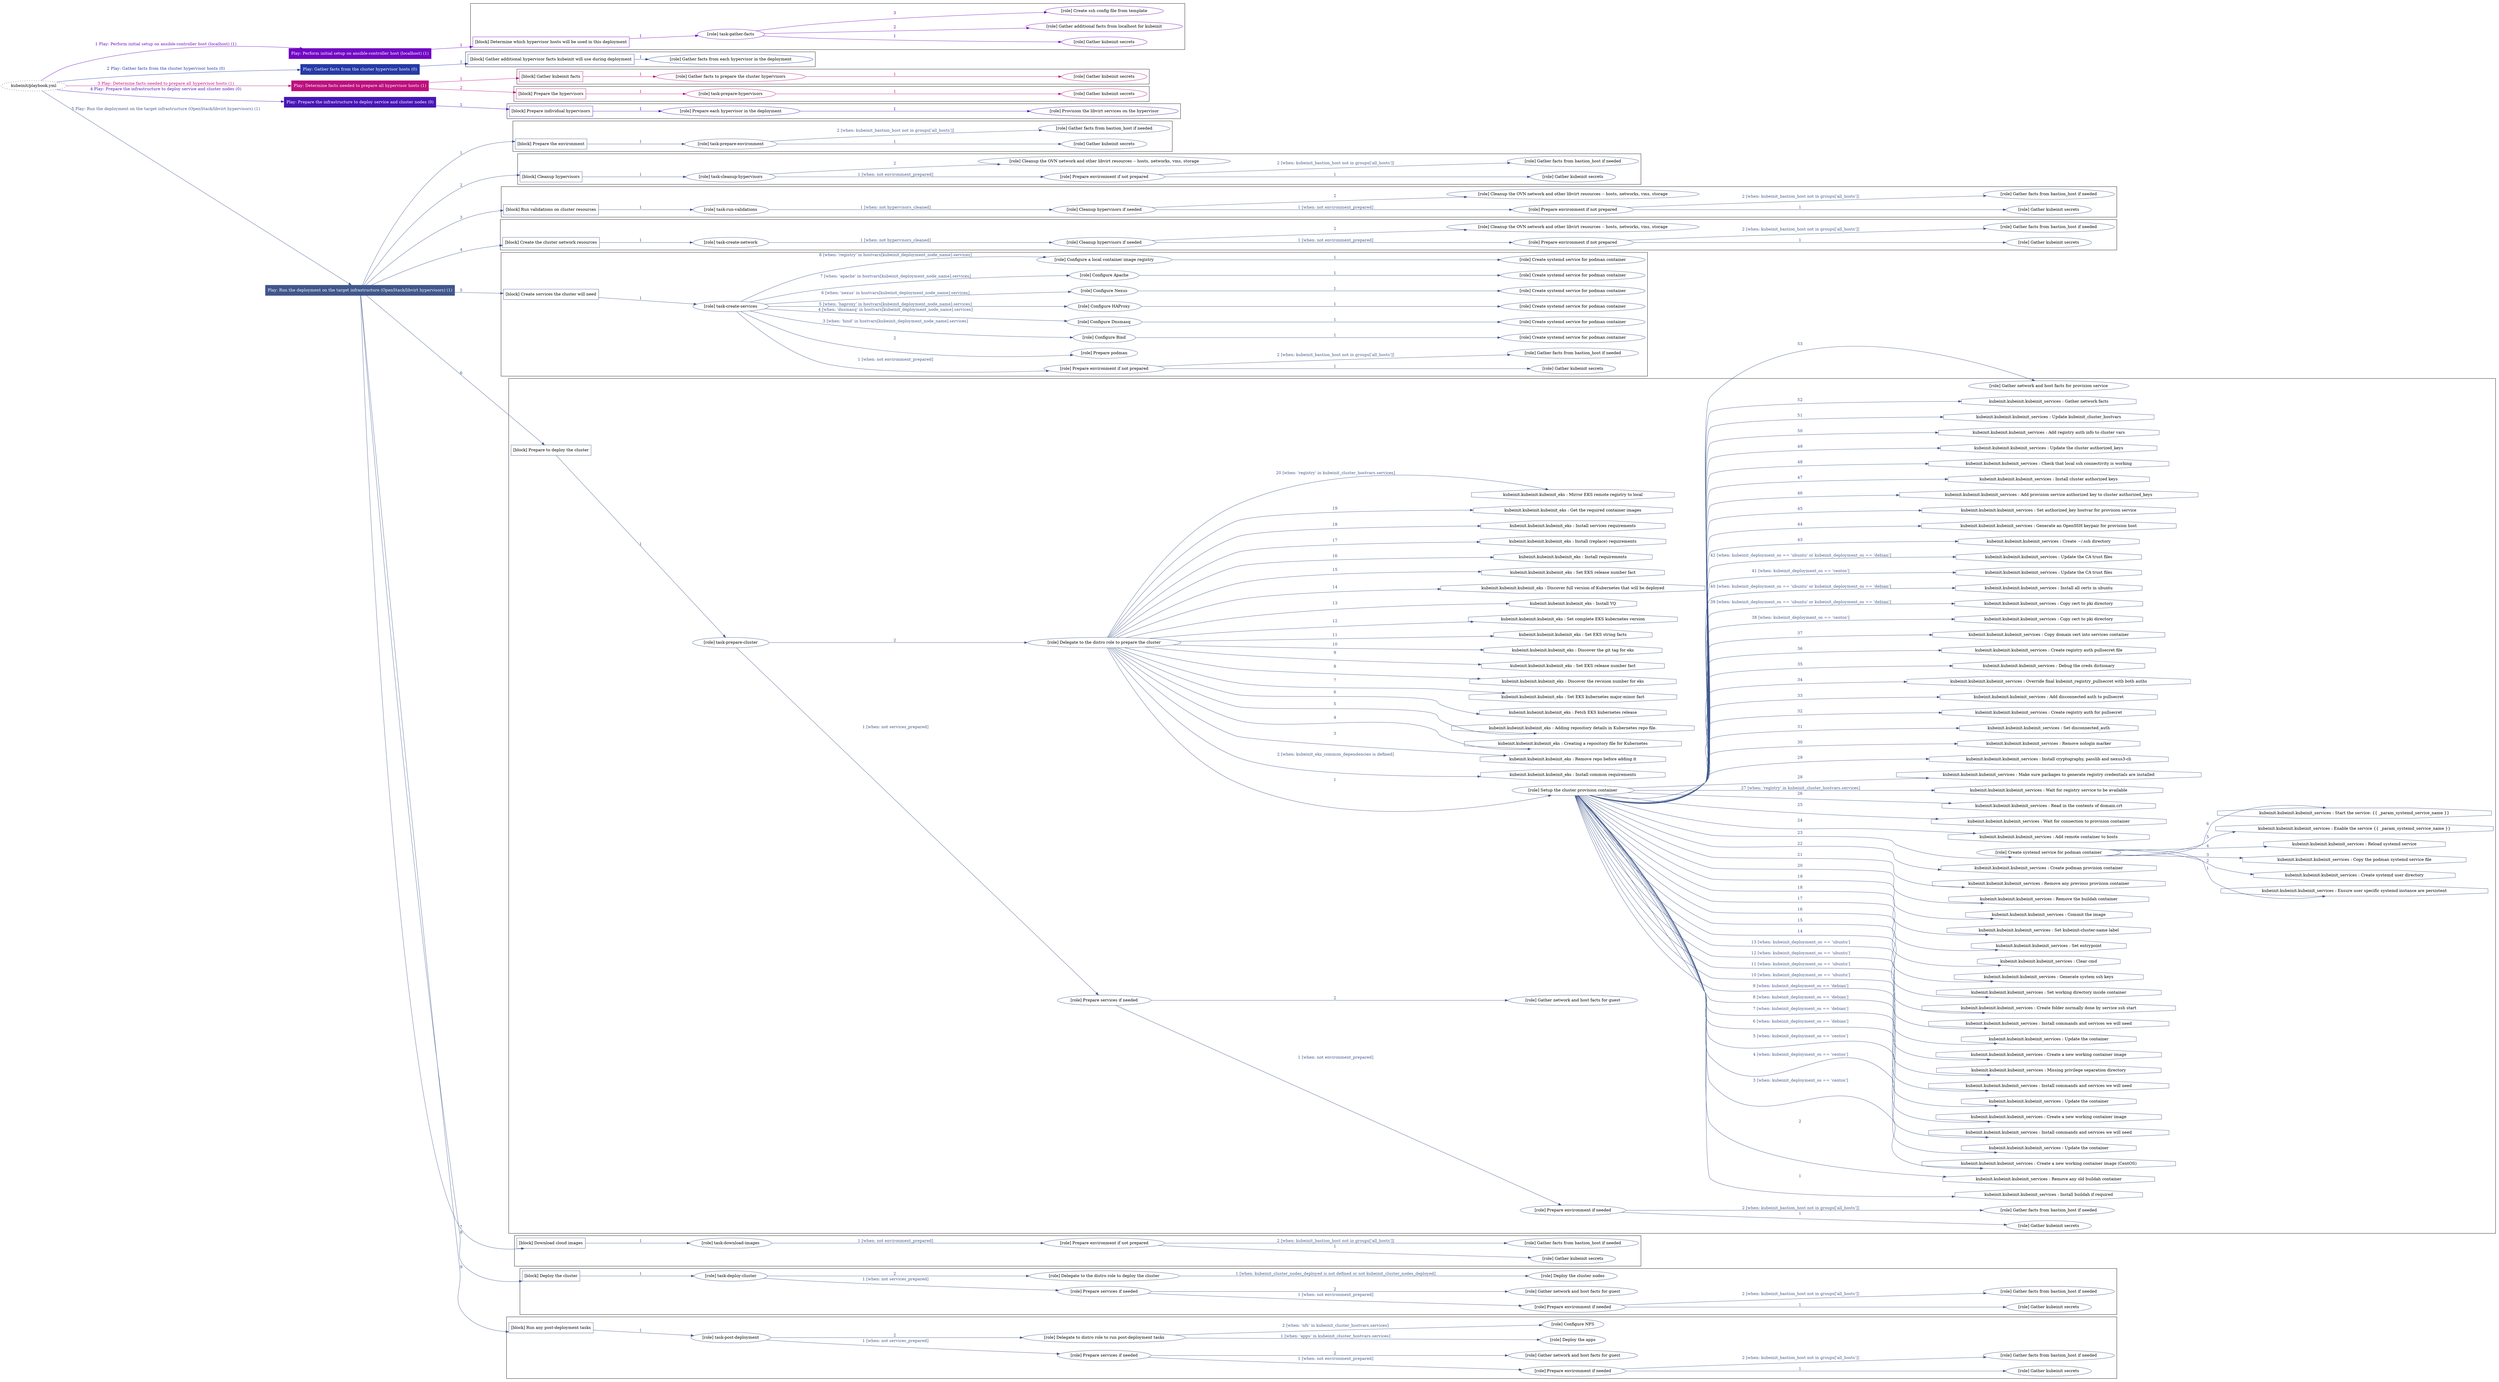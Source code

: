 digraph {
	graph [concentrate=true ordering=in rankdir=LR ratio=fill]
	edge [esep=5 sep=10]
	"kubeinit/playbook.yml" [URL="/home/runner/work/kubeinit/kubeinit/kubeinit/playbook.yml" id=playbook_aaa1df11 style=dotted]
	"kubeinit/playbook.yml" -> play_bc7df2f7 [label="1 Play: Perform initial setup on ansible-controller host (localhost) (1)" color="#7108c4" fontcolor="#7108c4" id=edge_play_bc7df2f7 labeltooltip="1 Play: Perform initial setup on ansible-controller host (localhost) (1)" tooltip="1 Play: Perform initial setup on ansible-controller host (localhost) (1)"]
	subgraph "Play: Perform initial setup on ansible-controller host (localhost) (1)" {
		play_bc7df2f7 [label="Play: Perform initial setup on ansible-controller host (localhost) (1)" URL="/home/runner/work/kubeinit/kubeinit/kubeinit/playbook.yml" color="#7108c4" fontcolor="#ffffff" id=play_bc7df2f7 shape=box style=filled tooltip=localhost]
		play_bc7df2f7 -> block_e3587727 [label=1 color="#7108c4" fontcolor="#7108c4" id=edge_block_e3587727 labeltooltip=1 tooltip=1]
		subgraph cluster_block_e3587727 {
			block_e3587727 [label="[block] Determine which hypervisor hosts will be used in this deployment" URL="/home/runner/work/kubeinit/kubeinit/kubeinit/playbook.yml" color="#7108c4" id=block_e3587727 labeltooltip="Determine which hypervisor hosts will be used in this deployment" shape=box tooltip="Determine which hypervisor hosts will be used in this deployment"]
			block_e3587727 -> role_33302a83 [label="1 " color="#7108c4" fontcolor="#7108c4" id=edge_role_33302a83 labeltooltip="1 " tooltip="1 "]
			subgraph "task-gather-facts" {
				role_33302a83 [label="[role] task-gather-facts" URL="/home/runner/work/kubeinit/kubeinit/kubeinit/playbook.yml" color="#7108c4" id=role_33302a83 tooltip="task-gather-facts"]
				role_33302a83 -> role_a852139f [label="1 " color="#7108c4" fontcolor="#7108c4" id=edge_role_a852139f labeltooltip="1 " tooltip="1 "]
				subgraph "Gather kubeinit secrets" {
					role_a852139f [label="[role] Gather kubeinit secrets" URL="/home/runner/.ansible/collections/ansible_collections/kubeinit/kubeinit/roles/kubeinit_prepare/tasks/build_hypervisors_group.yml" color="#7108c4" id=role_a852139f tooltip="Gather kubeinit secrets"]
				}
				role_33302a83 -> role_d4765adb [label="2 " color="#7108c4" fontcolor="#7108c4" id=edge_role_d4765adb labeltooltip="2 " tooltip="2 "]
				subgraph "Gather additional facts from localhost for kubeinit" {
					role_d4765adb [label="[role] Gather additional facts from localhost for kubeinit" URL="/home/runner/.ansible/collections/ansible_collections/kubeinit/kubeinit/roles/kubeinit_prepare/tasks/build_hypervisors_group.yml" color="#7108c4" id=role_d4765adb tooltip="Gather additional facts from localhost for kubeinit"]
				}
				role_33302a83 -> role_58733a8a [label="3 " color="#7108c4" fontcolor="#7108c4" id=edge_role_58733a8a labeltooltip="3 " tooltip="3 "]
				subgraph "Create ssh config file from template" {
					role_58733a8a [label="[role] Create ssh config file from template" URL="/home/runner/.ansible/collections/ansible_collections/kubeinit/kubeinit/roles/kubeinit_prepare/tasks/build_hypervisors_group.yml" color="#7108c4" id=role_58733a8a tooltip="Create ssh config file from template"]
				}
			}
		}
	}
	"kubeinit/playbook.yml" -> play_d1192273 [label="2 Play: Gather facts from the cluster hypervisor hosts (0)" color="#253aa7" fontcolor="#253aa7" id=edge_play_d1192273 labeltooltip="2 Play: Gather facts from the cluster hypervisor hosts (0)" tooltip="2 Play: Gather facts from the cluster hypervisor hosts (0)"]
	subgraph "Play: Gather facts from the cluster hypervisor hosts (0)" {
		play_d1192273 [label="Play: Gather facts from the cluster hypervisor hosts (0)" URL="/home/runner/work/kubeinit/kubeinit/kubeinit/playbook.yml" color="#253aa7" fontcolor="#ffffff" id=play_d1192273 shape=box style=filled tooltip="Play: Gather facts from the cluster hypervisor hosts (0)"]
		play_d1192273 -> block_3bfd81f6 [label=1 color="#253aa7" fontcolor="#253aa7" id=edge_block_3bfd81f6 labeltooltip=1 tooltip=1]
		subgraph cluster_block_3bfd81f6 {
			block_3bfd81f6 [label="[block] Gather additional hypervisor facts kubeinit will use during deployment" URL="/home/runner/work/kubeinit/kubeinit/kubeinit/playbook.yml" color="#253aa7" id=block_3bfd81f6 labeltooltip="Gather additional hypervisor facts kubeinit will use during deployment" shape=box tooltip="Gather additional hypervisor facts kubeinit will use during deployment"]
			block_3bfd81f6 -> role_b40d59ce [label="1 " color="#253aa7" fontcolor="#253aa7" id=edge_role_b40d59ce labeltooltip="1 " tooltip="1 "]
			subgraph "Gather facts from each hypervisor in the deployment" {
				role_b40d59ce [label="[role] Gather facts from each hypervisor in the deployment" URL="/home/runner/work/kubeinit/kubeinit/kubeinit/playbook.yml" color="#253aa7" id=role_b40d59ce tooltip="Gather facts from each hypervisor in the deployment"]
			}
		}
	}
	"kubeinit/playbook.yml" -> play_bf09003e [label="3 Play: Determine facts needed to prepare all hypervisor hosts (1)" color="#bd0f7e" fontcolor="#bd0f7e" id=edge_play_bf09003e labeltooltip="3 Play: Determine facts needed to prepare all hypervisor hosts (1)" tooltip="3 Play: Determine facts needed to prepare all hypervisor hosts (1)"]
	subgraph "Play: Determine facts needed to prepare all hypervisor hosts (1)" {
		play_bf09003e [label="Play: Determine facts needed to prepare all hypervisor hosts (1)" URL="/home/runner/work/kubeinit/kubeinit/kubeinit/playbook.yml" color="#bd0f7e" fontcolor="#ffffff" id=play_bf09003e shape=box style=filled tooltip=localhost]
		play_bf09003e -> block_2635568b [label=1 color="#bd0f7e" fontcolor="#bd0f7e" id=edge_block_2635568b labeltooltip=1 tooltip=1]
		subgraph cluster_block_2635568b {
			block_2635568b [label="[block] Gather kubeinit facts" URL="/home/runner/work/kubeinit/kubeinit/kubeinit/playbook.yml" color="#bd0f7e" id=block_2635568b labeltooltip="Gather kubeinit facts" shape=box tooltip="Gather kubeinit facts"]
			block_2635568b -> role_99d11453 [label="1 " color="#bd0f7e" fontcolor="#bd0f7e" id=edge_role_99d11453 labeltooltip="1 " tooltip="1 "]
			subgraph "Gather facts to prepare the cluster hypervisors" {
				role_99d11453 [label="[role] Gather facts to prepare the cluster hypervisors" URL="/home/runner/work/kubeinit/kubeinit/kubeinit/playbook.yml" color="#bd0f7e" id=role_99d11453 tooltip="Gather facts to prepare the cluster hypervisors"]
				role_99d11453 -> role_e7215241 [label="1 " color="#bd0f7e" fontcolor="#bd0f7e" id=edge_role_e7215241 labeltooltip="1 " tooltip="1 "]
				subgraph "Gather kubeinit secrets" {
					role_e7215241 [label="[role] Gather kubeinit secrets" URL="/home/runner/.ansible/collections/ansible_collections/kubeinit/kubeinit/roles/kubeinit_prepare/tasks/gather_kubeinit_facts.yml" color="#bd0f7e" id=role_e7215241 tooltip="Gather kubeinit secrets"]
				}
			}
		}
		play_bf09003e -> block_5c422605 [label=2 color="#bd0f7e" fontcolor="#bd0f7e" id=edge_block_5c422605 labeltooltip=2 tooltip=2]
		subgraph cluster_block_5c422605 {
			block_5c422605 [label="[block] Prepare the hypervisors" URL="/home/runner/work/kubeinit/kubeinit/kubeinit/playbook.yml" color="#bd0f7e" id=block_5c422605 labeltooltip="Prepare the hypervisors" shape=box tooltip="Prepare the hypervisors"]
			block_5c422605 -> role_09d046f5 [label="1 " color="#bd0f7e" fontcolor="#bd0f7e" id=edge_role_09d046f5 labeltooltip="1 " tooltip="1 "]
			subgraph "task-prepare-hypervisors" {
				role_09d046f5 [label="[role] task-prepare-hypervisors" URL="/home/runner/work/kubeinit/kubeinit/kubeinit/playbook.yml" color="#bd0f7e" id=role_09d046f5 tooltip="task-prepare-hypervisors"]
				role_09d046f5 -> role_97c0af53 [label="1 " color="#bd0f7e" fontcolor="#bd0f7e" id=edge_role_97c0af53 labeltooltip="1 " tooltip="1 "]
				subgraph "Gather kubeinit secrets" {
					role_97c0af53 [label="[role] Gather kubeinit secrets" URL="/home/runner/.ansible/collections/ansible_collections/kubeinit/kubeinit/roles/kubeinit_prepare/tasks/gather_kubeinit_facts.yml" color="#bd0f7e" id=role_97c0af53 tooltip="Gather kubeinit secrets"]
				}
			}
		}
	}
	"kubeinit/playbook.yml" -> play_46530219 [label="4 Play: Prepare the infrastructure to deploy service and cluster nodes (0)" color="#4816b6" fontcolor="#4816b6" id=edge_play_46530219 labeltooltip="4 Play: Prepare the infrastructure to deploy service and cluster nodes (0)" tooltip="4 Play: Prepare the infrastructure to deploy service and cluster nodes (0)"]
	subgraph "Play: Prepare the infrastructure to deploy service and cluster nodes (0)" {
		play_46530219 [label="Play: Prepare the infrastructure to deploy service and cluster nodes (0)" URL="/home/runner/work/kubeinit/kubeinit/kubeinit/playbook.yml" color="#4816b6" fontcolor="#ffffff" id=play_46530219 shape=box style=filled tooltip="Play: Prepare the infrastructure to deploy service and cluster nodes (0)"]
		play_46530219 -> block_97026d42 [label=1 color="#4816b6" fontcolor="#4816b6" id=edge_block_97026d42 labeltooltip=1 tooltip=1]
		subgraph cluster_block_97026d42 {
			block_97026d42 [label="[block] Prepare individual hypervisors" URL="/home/runner/work/kubeinit/kubeinit/kubeinit/playbook.yml" color="#4816b6" id=block_97026d42 labeltooltip="Prepare individual hypervisors" shape=box tooltip="Prepare individual hypervisors"]
			block_97026d42 -> role_89fa1f3f [label="1 " color="#4816b6" fontcolor="#4816b6" id=edge_role_89fa1f3f labeltooltip="1 " tooltip="1 "]
			subgraph "Prepare each hypervisor in the deployment" {
				role_89fa1f3f [label="[role] Prepare each hypervisor in the deployment" URL="/home/runner/work/kubeinit/kubeinit/kubeinit/playbook.yml" color="#4816b6" id=role_89fa1f3f tooltip="Prepare each hypervisor in the deployment"]
				role_89fa1f3f -> role_5a8a40d7 [label="1 " color="#4816b6" fontcolor="#4816b6" id=edge_role_5a8a40d7 labeltooltip="1 " tooltip="1 "]
				subgraph "Provision the libvirt services on the hypervisor" {
					role_5a8a40d7 [label="[role] Provision the libvirt services on the hypervisor" URL="/home/runner/.ansible/collections/ansible_collections/kubeinit/kubeinit/roles/kubeinit_prepare/tasks/prepare_hypervisor.yml" color="#4816b6" id=role_5a8a40d7 tooltip="Provision the libvirt services on the hypervisor"]
				}
			}
		}
	}
	"kubeinit/playbook.yml" -> play_12878379 [label="5 Play: Run the deployment on the target infrastructure (OpenStack/libvirt hypervisors) (1)" color="#40578c" fontcolor="#40578c" id=edge_play_12878379 labeltooltip="5 Play: Run the deployment on the target infrastructure (OpenStack/libvirt hypervisors) (1)" tooltip="5 Play: Run the deployment on the target infrastructure (OpenStack/libvirt hypervisors) (1)"]
	subgraph "Play: Run the deployment on the target infrastructure (OpenStack/libvirt hypervisors) (1)" {
		play_12878379 [label="Play: Run the deployment on the target infrastructure (OpenStack/libvirt hypervisors) (1)" URL="/home/runner/work/kubeinit/kubeinit/kubeinit/playbook.yml" color="#40578c" fontcolor="#ffffff" id=play_12878379 shape=box style=filled tooltip=localhost]
		play_12878379 -> block_827f331e [label=1 color="#40578c" fontcolor="#40578c" id=edge_block_827f331e labeltooltip=1 tooltip=1]
		subgraph cluster_block_827f331e {
			block_827f331e [label="[block] Prepare the environment" URL="/home/runner/work/kubeinit/kubeinit/kubeinit/playbook.yml" color="#40578c" id=block_827f331e labeltooltip="Prepare the environment" shape=box tooltip="Prepare the environment"]
			block_827f331e -> role_3fe231c7 [label="1 " color="#40578c" fontcolor="#40578c" id=edge_role_3fe231c7 labeltooltip="1 " tooltip="1 "]
			subgraph "task-prepare-environment" {
				role_3fe231c7 [label="[role] task-prepare-environment" URL="/home/runner/work/kubeinit/kubeinit/kubeinit/playbook.yml" color="#40578c" id=role_3fe231c7 tooltip="task-prepare-environment"]
				role_3fe231c7 -> role_708b82cc [label="1 " color="#40578c" fontcolor="#40578c" id=edge_role_708b82cc labeltooltip="1 " tooltip="1 "]
				subgraph "Gather kubeinit secrets" {
					role_708b82cc [label="[role] Gather kubeinit secrets" URL="/home/runner/.ansible/collections/ansible_collections/kubeinit/kubeinit/roles/kubeinit_prepare/tasks/gather_kubeinit_facts.yml" color="#40578c" id=role_708b82cc tooltip="Gather kubeinit secrets"]
				}
				role_3fe231c7 -> role_ba9d4536 [label="2 [when: kubeinit_bastion_host not in groups['all_hosts']]" color="#40578c" fontcolor="#40578c" id=edge_role_ba9d4536 labeltooltip="2 [when: kubeinit_bastion_host not in groups['all_hosts']]" tooltip="2 [when: kubeinit_bastion_host not in groups['all_hosts']]"]
				subgraph "Gather facts from bastion_host if needed" {
					role_ba9d4536 [label="[role] Gather facts from bastion_host if needed" URL="/home/runner/.ansible/collections/ansible_collections/kubeinit/kubeinit/roles/kubeinit_prepare/tasks/main.yml" color="#40578c" id=role_ba9d4536 tooltip="Gather facts from bastion_host if needed"]
				}
			}
		}
		play_12878379 -> block_36a7ee28 [label=2 color="#40578c" fontcolor="#40578c" id=edge_block_36a7ee28 labeltooltip=2 tooltip=2]
		subgraph cluster_block_36a7ee28 {
			block_36a7ee28 [label="[block] Cleanup hypervisors" URL="/home/runner/work/kubeinit/kubeinit/kubeinit/playbook.yml" color="#40578c" id=block_36a7ee28 labeltooltip="Cleanup hypervisors" shape=box tooltip="Cleanup hypervisors"]
			block_36a7ee28 -> role_18fe5a75 [label="1 " color="#40578c" fontcolor="#40578c" id=edge_role_18fe5a75 labeltooltip="1 " tooltip="1 "]
			subgraph "task-cleanup-hypervisors" {
				role_18fe5a75 [label="[role] task-cleanup-hypervisors" URL="/home/runner/work/kubeinit/kubeinit/kubeinit/playbook.yml" color="#40578c" id=role_18fe5a75 tooltip="task-cleanup-hypervisors"]
				role_18fe5a75 -> role_68f86879 [label="1 [when: not environment_prepared]" color="#40578c" fontcolor="#40578c" id=edge_role_68f86879 labeltooltip="1 [when: not environment_prepared]" tooltip="1 [when: not environment_prepared]"]
				subgraph "Prepare environment if not prepared" {
					role_68f86879 [label="[role] Prepare environment if not prepared" URL="/home/runner/.ansible/collections/ansible_collections/kubeinit/kubeinit/roles/kubeinit_libvirt/tasks/cleanup_hypervisors.yml" color="#40578c" id=role_68f86879 tooltip="Prepare environment if not prepared"]
					role_68f86879 -> role_c1bea39c [label="1 " color="#40578c" fontcolor="#40578c" id=edge_role_c1bea39c labeltooltip="1 " tooltip="1 "]
					subgraph "Gather kubeinit secrets" {
						role_c1bea39c [label="[role] Gather kubeinit secrets" URL="/home/runner/.ansible/collections/ansible_collections/kubeinit/kubeinit/roles/kubeinit_prepare/tasks/gather_kubeinit_facts.yml" color="#40578c" id=role_c1bea39c tooltip="Gather kubeinit secrets"]
					}
					role_68f86879 -> role_5ffb87ad [label="2 [when: kubeinit_bastion_host not in groups['all_hosts']]" color="#40578c" fontcolor="#40578c" id=edge_role_5ffb87ad labeltooltip="2 [when: kubeinit_bastion_host not in groups['all_hosts']]" tooltip="2 [when: kubeinit_bastion_host not in groups['all_hosts']]"]
					subgraph "Gather facts from bastion_host if needed" {
						role_5ffb87ad [label="[role] Gather facts from bastion_host if needed" URL="/home/runner/.ansible/collections/ansible_collections/kubeinit/kubeinit/roles/kubeinit_prepare/tasks/main.yml" color="#40578c" id=role_5ffb87ad tooltip="Gather facts from bastion_host if needed"]
					}
				}
				role_18fe5a75 -> role_361cb86b [label="2 " color="#40578c" fontcolor="#40578c" id=edge_role_361cb86b labeltooltip="2 " tooltip="2 "]
				subgraph "Cleanup the OVN network and other libvirt resources -- hosts, networks, vms, storage" {
					role_361cb86b [label="[role] Cleanup the OVN network and other libvirt resources -- hosts, networks, vms, storage" URL="/home/runner/.ansible/collections/ansible_collections/kubeinit/kubeinit/roles/kubeinit_libvirt/tasks/cleanup_hypervisors.yml" color="#40578c" id=role_361cb86b tooltip="Cleanup the OVN network and other libvirt resources -- hosts, networks, vms, storage"]
				}
			}
		}
		play_12878379 -> block_33ce3919 [label=3 color="#40578c" fontcolor="#40578c" id=edge_block_33ce3919 labeltooltip=3 tooltip=3]
		subgraph cluster_block_33ce3919 {
			block_33ce3919 [label="[block] Run validations on cluster resources" URL="/home/runner/work/kubeinit/kubeinit/kubeinit/playbook.yml" color="#40578c" id=block_33ce3919 labeltooltip="Run validations on cluster resources" shape=box tooltip="Run validations on cluster resources"]
			block_33ce3919 -> role_d614ea7c [label="1 " color="#40578c" fontcolor="#40578c" id=edge_role_d614ea7c labeltooltip="1 " tooltip="1 "]
			subgraph "task-run-validations" {
				role_d614ea7c [label="[role] task-run-validations" URL="/home/runner/work/kubeinit/kubeinit/kubeinit/playbook.yml" color="#40578c" id=role_d614ea7c tooltip="task-run-validations"]
				role_d614ea7c -> role_ef840f05 [label="1 [when: not hypervisors_cleaned]" color="#40578c" fontcolor="#40578c" id=edge_role_ef840f05 labeltooltip="1 [when: not hypervisors_cleaned]" tooltip="1 [when: not hypervisors_cleaned]"]
				subgraph "Cleanup hypervisors if needed" {
					role_ef840f05 [label="[role] Cleanup hypervisors if needed" URL="/home/runner/.ansible/collections/ansible_collections/kubeinit/kubeinit/roles/kubeinit_validations/tasks/main.yml" color="#40578c" id=role_ef840f05 tooltip="Cleanup hypervisors if needed"]
					role_ef840f05 -> role_153e0382 [label="1 [when: not environment_prepared]" color="#40578c" fontcolor="#40578c" id=edge_role_153e0382 labeltooltip="1 [when: not environment_prepared]" tooltip="1 [when: not environment_prepared]"]
					subgraph "Prepare environment if not prepared" {
						role_153e0382 [label="[role] Prepare environment if not prepared" URL="/home/runner/.ansible/collections/ansible_collections/kubeinit/kubeinit/roles/kubeinit_libvirt/tasks/cleanup_hypervisors.yml" color="#40578c" id=role_153e0382 tooltip="Prepare environment if not prepared"]
						role_153e0382 -> role_39c4ebd1 [label="1 " color="#40578c" fontcolor="#40578c" id=edge_role_39c4ebd1 labeltooltip="1 " tooltip="1 "]
						subgraph "Gather kubeinit secrets" {
							role_39c4ebd1 [label="[role] Gather kubeinit secrets" URL="/home/runner/.ansible/collections/ansible_collections/kubeinit/kubeinit/roles/kubeinit_prepare/tasks/gather_kubeinit_facts.yml" color="#40578c" id=role_39c4ebd1 tooltip="Gather kubeinit secrets"]
						}
						role_153e0382 -> role_ed0fb0a0 [label="2 [when: kubeinit_bastion_host not in groups['all_hosts']]" color="#40578c" fontcolor="#40578c" id=edge_role_ed0fb0a0 labeltooltip="2 [when: kubeinit_bastion_host not in groups['all_hosts']]" tooltip="2 [when: kubeinit_bastion_host not in groups['all_hosts']]"]
						subgraph "Gather facts from bastion_host if needed" {
							role_ed0fb0a0 [label="[role] Gather facts from bastion_host if needed" URL="/home/runner/.ansible/collections/ansible_collections/kubeinit/kubeinit/roles/kubeinit_prepare/tasks/main.yml" color="#40578c" id=role_ed0fb0a0 tooltip="Gather facts from bastion_host if needed"]
						}
					}
					role_ef840f05 -> role_7d3afe07 [label="2 " color="#40578c" fontcolor="#40578c" id=edge_role_7d3afe07 labeltooltip="2 " tooltip="2 "]
					subgraph "Cleanup the OVN network and other libvirt resources -- hosts, networks, vms, storage" {
						role_7d3afe07 [label="[role] Cleanup the OVN network and other libvirt resources -- hosts, networks, vms, storage" URL="/home/runner/.ansible/collections/ansible_collections/kubeinit/kubeinit/roles/kubeinit_libvirt/tasks/cleanup_hypervisors.yml" color="#40578c" id=role_7d3afe07 tooltip="Cleanup the OVN network and other libvirt resources -- hosts, networks, vms, storage"]
					}
				}
			}
		}
		play_12878379 -> block_8e8c8015 [label=4 color="#40578c" fontcolor="#40578c" id=edge_block_8e8c8015 labeltooltip=4 tooltip=4]
		subgraph cluster_block_8e8c8015 {
			block_8e8c8015 [label="[block] Create the cluster network resources" URL="/home/runner/work/kubeinit/kubeinit/kubeinit/playbook.yml" color="#40578c" id=block_8e8c8015 labeltooltip="Create the cluster network resources" shape=box tooltip="Create the cluster network resources"]
			block_8e8c8015 -> role_6298a518 [label="1 " color="#40578c" fontcolor="#40578c" id=edge_role_6298a518 labeltooltip="1 " tooltip="1 "]
			subgraph "task-create-network" {
				role_6298a518 [label="[role] task-create-network" URL="/home/runner/work/kubeinit/kubeinit/kubeinit/playbook.yml" color="#40578c" id=role_6298a518 tooltip="task-create-network"]
				role_6298a518 -> role_4590efaf [label="1 [when: not hypervisors_cleaned]" color="#40578c" fontcolor="#40578c" id=edge_role_4590efaf labeltooltip="1 [when: not hypervisors_cleaned]" tooltip="1 [when: not hypervisors_cleaned]"]
				subgraph "Cleanup hypervisors if needed" {
					role_4590efaf [label="[role] Cleanup hypervisors if needed" URL="/home/runner/.ansible/collections/ansible_collections/kubeinit/kubeinit/roles/kubeinit_libvirt/tasks/create_network.yml" color="#40578c" id=role_4590efaf tooltip="Cleanup hypervisors if needed"]
					role_4590efaf -> role_af518894 [label="1 [when: not environment_prepared]" color="#40578c" fontcolor="#40578c" id=edge_role_af518894 labeltooltip="1 [when: not environment_prepared]" tooltip="1 [when: not environment_prepared]"]
					subgraph "Prepare environment if not prepared" {
						role_af518894 [label="[role] Prepare environment if not prepared" URL="/home/runner/.ansible/collections/ansible_collections/kubeinit/kubeinit/roles/kubeinit_libvirt/tasks/cleanup_hypervisors.yml" color="#40578c" id=role_af518894 tooltip="Prepare environment if not prepared"]
						role_af518894 -> role_ef0d1285 [label="1 " color="#40578c" fontcolor="#40578c" id=edge_role_ef0d1285 labeltooltip="1 " tooltip="1 "]
						subgraph "Gather kubeinit secrets" {
							role_ef0d1285 [label="[role] Gather kubeinit secrets" URL="/home/runner/.ansible/collections/ansible_collections/kubeinit/kubeinit/roles/kubeinit_prepare/tasks/gather_kubeinit_facts.yml" color="#40578c" id=role_ef0d1285 tooltip="Gather kubeinit secrets"]
						}
						role_af518894 -> role_afcc385f [label="2 [when: kubeinit_bastion_host not in groups['all_hosts']]" color="#40578c" fontcolor="#40578c" id=edge_role_afcc385f labeltooltip="2 [when: kubeinit_bastion_host not in groups['all_hosts']]" tooltip="2 [when: kubeinit_bastion_host not in groups['all_hosts']]"]
						subgraph "Gather facts from bastion_host if needed" {
							role_afcc385f [label="[role] Gather facts from bastion_host if needed" URL="/home/runner/.ansible/collections/ansible_collections/kubeinit/kubeinit/roles/kubeinit_prepare/tasks/main.yml" color="#40578c" id=role_afcc385f tooltip="Gather facts from bastion_host if needed"]
						}
					}
					role_4590efaf -> role_dca9ca76 [label="2 " color="#40578c" fontcolor="#40578c" id=edge_role_dca9ca76 labeltooltip="2 " tooltip="2 "]
					subgraph "Cleanup the OVN network and other libvirt resources -- hosts, networks, vms, storage" {
						role_dca9ca76 [label="[role] Cleanup the OVN network and other libvirt resources -- hosts, networks, vms, storage" URL="/home/runner/.ansible/collections/ansible_collections/kubeinit/kubeinit/roles/kubeinit_libvirt/tasks/cleanup_hypervisors.yml" color="#40578c" id=role_dca9ca76 tooltip="Cleanup the OVN network and other libvirt resources -- hosts, networks, vms, storage"]
					}
				}
			}
		}
		play_12878379 -> block_c4844188 [label=5 color="#40578c" fontcolor="#40578c" id=edge_block_c4844188 labeltooltip=5 tooltip=5]
		subgraph cluster_block_c4844188 {
			block_c4844188 [label="[block] Create services the cluster will need" URL="/home/runner/work/kubeinit/kubeinit/kubeinit/playbook.yml" color="#40578c" id=block_c4844188 labeltooltip="Create services the cluster will need" shape=box tooltip="Create services the cluster will need"]
			block_c4844188 -> role_3b3f373d [label="1 " color="#40578c" fontcolor="#40578c" id=edge_role_3b3f373d labeltooltip="1 " tooltip="1 "]
			subgraph "task-create-services" {
				role_3b3f373d [label="[role] task-create-services" URL="/home/runner/work/kubeinit/kubeinit/kubeinit/playbook.yml" color="#40578c" id=role_3b3f373d tooltip="task-create-services"]
				role_3b3f373d -> role_e318448b [label="1 [when: not environment_prepared]" color="#40578c" fontcolor="#40578c" id=edge_role_e318448b labeltooltip="1 [when: not environment_prepared]" tooltip="1 [when: not environment_prepared]"]
				subgraph "Prepare environment if not prepared" {
					role_e318448b [label="[role] Prepare environment if not prepared" URL="/home/runner/.ansible/collections/ansible_collections/kubeinit/kubeinit/roles/kubeinit_services/tasks/main.yml" color="#40578c" id=role_e318448b tooltip="Prepare environment if not prepared"]
					role_e318448b -> role_0cb53efd [label="1 " color="#40578c" fontcolor="#40578c" id=edge_role_0cb53efd labeltooltip="1 " tooltip="1 "]
					subgraph "Gather kubeinit secrets" {
						role_0cb53efd [label="[role] Gather kubeinit secrets" URL="/home/runner/.ansible/collections/ansible_collections/kubeinit/kubeinit/roles/kubeinit_prepare/tasks/gather_kubeinit_facts.yml" color="#40578c" id=role_0cb53efd tooltip="Gather kubeinit secrets"]
					}
					role_e318448b -> role_fc8bead1 [label="2 [when: kubeinit_bastion_host not in groups['all_hosts']]" color="#40578c" fontcolor="#40578c" id=edge_role_fc8bead1 labeltooltip="2 [when: kubeinit_bastion_host not in groups['all_hosts']]" tooltip="2 [when: kubeinit_bastion_host not in groups['all_hosts']]"]
					subgraph "Gather facts from bastion_host if needed" {
						role_fc8bead1 [label="[role] Gather facts from bastion_host if needed" URL="/home/runner/.ansible/collections/ansible_collections/kubeinit/kubeinit/roles/kubeinit_prepare/tasks/main.yml" color="#40578c" id=role_fc8bead1 tooltip="Gather facts from bastion_host if needed"]
					}
				}
				role_3b3f373d -> role_0f836ece [label="2 " color="#40578c" fontcolor="#40578c" id=edge_role_0f836ece labeltooltip="2 " tooltip="2 "]
				subgraph "Prepare podman" {
					role_0f836ece [label="[role] Prepare podman" URL="/home/runner/.ansible/collections/ansible_collections/kubeinit/kubeinit/roles/kubeinit_services/tasks/00_create_service_pod.yml" color="#40578c" id=role_0f836ece tooltip="Prepare podman"]
				}
				role_3b3f373d -> role_fb9cd489 [label="3 [when: 'bind' in hostvars[kubeinit_deployment_node_name].services]" color="#40578c" fontcolor="#40578c" id=edge_role_fb9cd489 labeltooltip="3 [when: 'bind' in hostvars[kubeinit_deployment_node_name].services]" tooltip="3 [when: 'bind' in hostvars[kubeinit_deployment_node_name].services]"]
				subgraph "Configure Bind" {
					role_fb9cd489 [label="[role] Configure Bind" URL="/home/runner/.ansible/collections/ansible_collections/kubeinit/kubeinit/roles/kubeinit_services/tasks/start_services_containers.yml" color="#40578c" id=role_fb9cd489 tooltip="Configure Bind"]
					role_fb9cd489 -> role_48e2baae [label="1 " color="#40578c" fontcolor="#40578c" id=edge_role_48e2baae labeltooltip="1 " tooltip="1 "]
					subgraph "Create systemd service for podman container" {
						role_48e2baae [label="[role] Create systemd service for podman container" URL="/home/runner/.ansible/collections/ansible_collections/kubeinit/kubeinit/roles/kubeinit_bind/tasks/main.yml" color="#40578c" id=role_48e2baae tooltip="Create systemd service for podman container"]
					}
				}
				role_3b3f373d -> role_c02c6023 [label="4 [when: 'dnsmasq' in hostvars[kubeinit_deployment_node_name].services]" color="#40578c" fontcolor="#40578c" id=edge_role_c02c6023 labeltooltip="4 [when: 'dnsmasq' in hostvars[kubeinit_deployment_node_name].services]" tooltip="4 [when: 'dnsmasq' in hostvars[kubeinit_deployment_node_name].services]"]
				subgraph "Configure Dnsmasq" {
					role_c02c6023 [label="[role] Configure Dnsmasq" URL="/home/runner/.ansible/collections/ansible_collections/kubeinit/kubeinit/roles/kubeinit_services/tasks/start_services_containers.yml" color="#40578c" id=role_c02c6023 tooltip="Configure Dnsmasq"]
					role_c02c6023 -> role_b0a931d0 [label="1 " color="#40578c" fontcolor="#40578c" id=edge_role_b0a931d0 labeltooltip="1 " tooltip="1 "]
					subgraph "Create systemd service for podman container" {
						role_b0a931d0 [label="[role] Create systemd service for podman container" URL="/home/runner/.ansible/collections/ansible_collections/kubeinit/kubeinit/roles/kubeinit_dnsmasq/tasks/main.yml" color="#40578c" id=role_b0a931d0 tooltip="Create systemd service for podman container"]
					}
				}
				role_3b3f373d -> role_48bf9598 [label="5 [when: 'haproxy' in hostvars[kubeinit_deployment_node_name].services]" color="#40578c" fontcolor="#40578c" id=edge_role_48bf9598 labeltooltip="5 [when: 'haproxy' in hostvars[kubeinit_deployment_node_name].services]" tooltip="5 [when: 'haproxy' in hostvars[kubeinit_deployment_node_name].services]"]
				subgraph "Configure HAProxy" {
					role_48bf9598 [label="[role] Configure HAProxy" URL="/home/runner/.ansible/collections/ansible_collections/kubeinit/kubeinit/roles/kubeinit_services/tasks/start_services_containers.yml" color="#40578c" id=role_48bf9598 tooltip="Configure HAProxy"]
					role_48bf9598 -> role_a86de1fe [label="1 " color="#40578c" fontcolor="#40578c" id=edge_role_a86de1fe labeltooltip="1 " tooltip="1 "]
					subgraph "Create systemd service for podman container" {
						role_a86de1fe [label="[role] Create systemd service for podman container" URL="/home/runner/.ansible/collections/ansible_collections/kubeinit/kubeinit/roles/kubeinit_haproxy/tasks/main.yml" color="#40578c" id=role_a86de1fe tooltip="Create systemd service for podman container"]
					}
				}
				role_3b3f373d -> role_8f15905c [label="6 [when: 'nexus' in hostvars[kubeinit_deployment_node_name].services]" color="#40578c" fontcolor="#40578c" id=edge_role_8f15905c labeltooltip="6 [when: 'nexus' in hostvars[kubeinit_deployment_node_name].services]" tooltip="6 [when: 'nexus' in hostvars[kubeinit_deployment_node_name].services]"]
				subgraph "Configure Nexus" {
					role_8f15905c [label="[role] Configure Nexus" URL="/home/runner/.ansible/collections/ansible_collections/kubeinit/kubeinit/roles/kubeinit_services/tasks/start_services_containers.yml" color="#40578c" id=role_8f15905c tooltip="Configure Nexus"]
					role_8f15905c -> role_187ecef1 [label="1 " color="#40578c" fontcolor="#40578c" id=edge_role_187ecef1 labeltooltip="1 " tooltip="1 "]
					subgraph "Create systemd service for podman container" {
						role_187ecef1 [label="[role] Create systemd service for podman container" URL="/home/runner/.ansible/collections/ansible_collections/kubeinit/kubeinit/roles/kubeinit_nexus/tasks/main.yml" color="#40578c" id=role_187ecef1 tooltip="Create systemd service for podman container"]
					}
				}
				role_3b3f373d -> role_d887561e [label="7 [when: 'apache' in hostvars[kubeinit_deployment_node_name].services]" color="#40578c" fontcolor="#40578c" id=edge_role_d887561e labeltooltip="7 [when: 'apache' in hostvars[kubeinit_deployment_node_name].services]" tooltip="7 [when: 'apache' in hostvars[kubeinit_deployment_node_name].services]"]
				subgraph "Configure Apache" {
					role_d887561e [label="[role] Configure Apache" URL="/home/runner/.ansible/collections/ansible_collections/kubeinit/kubeinit/roles/kubeinit_services/tasks/start_services_containers.yml" color="#40578c" id=role_d887561e tooltip="Configure Apache"]
					role_d887561e -> role_f0eafb10 [label="1 " color="#40578c" fontcolor="#40578c" id=edge_role_f0eafb10 labeltooltip="1 " tooltip="1 "]
					subgraph "Create systemd service for podman container" {
						role_f0eafb10 [label="[role] Create systemd service for podman container" URL="/home/runner/.ansible/collections/ansible_collections/kubeinit/kubeinit/roles/kubeinit_apache/tasks/main.yml" color="#40578c" id=role_f0eafb10 tooltip="Create systemd service for podman container"]
					}
				}
				role_3b3f373d -> role_ecc26bac [label="8 [when: 'registry' in hostvars[kubeinit_deployment_node_name].services]" color="#40578c" fontcolor="#40578c" id=edge_role_ecc26bac labeltooltip="8 [when: 'registry' in hostvars[kubeinit_deployment_node_name].services]" tooltip="8 [when: 'registry' in hostvars[kubeinit_deployment_node_name].services]"]
				subgraph "Configure a local container image registry" {
					role_ecc26bac [label="[role] Configure a local container image registry" URL="/home/runner/.ansible/collections/ansible_collections/kubeinit/kubeinit/roles/kubeinit_services/tasks/start_services_containers.yml" color="#40578c" id=role_ecc26bac tooltip="Configure a local container image registry"]
					role_ecc26bac -> role_c192763a [label="1 " color="#40578c" fontcolor="#40578c" id=edge_role_c192763a labeltooltip="1 " tooltip="1 "]
					subgraph "Create systemd service for podman container" {
						role_c192763a [label="[role] Create systemd service for podman container" URL="/home/runner/.ansible/collections/ansible_collections/kubeinit/kubeinit/roles/kubeinit_registry/tasks/main.yml" color="#40578c" id=role_c192763a tooltip="Create systemd service for podman container"]
					}
				}
			}
		}
		play_12878379 -> block_d410cad8 [label=6 color="#40578c" fontcolor="#40578c" id=edge_block_d410cad8 labeltooltip=6 tooltip=6]
		subgraph cluster_block_d410cad8 {
			block_d410cad8 [label="[block] Prepare to deploy the cluster" URL="/home/runner/work/kubeinit/kubeinit/kubeinit/playbook.yml" color="#40578c" id=block_d410cad8 labeltooltip="Prepare to deploy the cluster" shape=box tooltip="Prepare to deploy the cluster"]
			block_d410cad8 -> role_f5b939a0 [label="1 " color="#40578c" fontcolor="#40578c" id=edge_role_f5b939a0 labeltooltip="1 " tooltip="1 "]
			subgraph "task-prepare-cluster" {
				role_f5b939a0 [label="[role] task-prepare-cluster" URL="/home/runner/work/kubeinit/kubeinit/kubeinit/playbook.yml" color="#40578c" id=role_f5b939a0 tooltip="task-prepare-cluster"]
				role_f5b939a0 -> role_9478d72b [label="1 [when: not services_prepared]" color="#40578c" fontcolor="#40578c" id=edge_role_9478d72b labeltooltip="1 [when: not services_prepared]" tooltip="1 [when: not services_prepared]"]
				subgraph "Prepare services if needed" {
					role_9478d72b [label="[role] Prepare services if needed" URL="/home/runner/.ansible/collections/ansible_collections/kubeinit/kubeinit/roles/kubeinit_prepare/tasks/prepare_cluster.yml" color="#40578c" id=role_9478d72b tooltip="Prepare services if needed"]
					role_9478d72b -> role_237eaddb [label="1 [when: not environment_prepared]" color="#40578c" fontcolor="#40578c" id=edge_role_237eaddb labeltooltip="1 [when: not environment_prepared]" tooltip="1 [when: not environment_prepared]"]
					subgraph "Prepare environment if needed" {
						role_237eaddb [label="[role] Prepare environment if needed" URL="/home/runner/.ansible/collections/ansible_collections/kubeinit/kubeinit/roles/kubeinit_services/tasks/prepare_services.yml" color="#40578c" id=role_237eaddb tooltip="Prepare environment if needed"]
						role_237eaddb -> role_2bb31daf [label="1 " color="#40578c" fontcolor="#40578c" id=edge_role_2bb31daf labeltooltip="1 " tooltip="1 "]
						subgraph "Gather kubeinit secrets" {
							role_2bb31daf [label="[role] Gather kubeinit secrets" URL="/home/runner/.ansible/collections/ansible_collections/kubeinit/kubeinit/roles/kubeinit_prepare/tasks/gather_kubeinit_facts.yml" color="#40578c" id=role_2bb31daf tooltip="Gather kubeinit secrets"]
						}
						role_237eaddb -> role_f1469997 [label="2 [when: kubeinit_bastion_host not in groups['all_hosts']]" color="#40578c" fontcolor="#40578c" id=edge_role_f1469997 labeltooltip="2 [when: kubeinit_bastion_host not in groups['all_hosts']]" tooltip="2 [when: kubeinit_bastion_host not in groups['all_hosts']]"]
						subgraph "Gather facts from bastion_host if needed" {
							role_f1469997 [label="[role] Gather facts from bastion_host if needed" URL="/home/runner/.ansible/collections/ansible_collections/kubeinit/kubeinit/roles/kubeinit_prepare/tasks/main.yml" color="#40578c" id=role_f1469997 tooltip="Gather facts from bastion_host if needed"]
						}
					}
					role_9478d72b -> role_99aaa663 [label="2 " color="#40578c" fontcolor="#40578c" id=edge_role_99aaa663 labeltooltip="2 " tooltip="2 "]
					subgraph "Gather network and host facts for guest" {
						role_99aaa663 [label="[role] Gather network and host facts for guest" URL="/home/runner/.ansible/collections/ansible_collections/kubeinit/kubeinit/roles/kubeinit_services/tasks/prepare_services.yml" color="#40578c" id=role_99aaa663 tooltip="Gather network and host facts for guest"]
					}
				}
				role_f5b939a0 -> role_737d6fb8 [label="2 " color="#40578c" fontcolor="#40578c" id=edge_role_737d6fb8 labeltooltip="2 " tooltip="2 "]
				subgraph "Delegate to the distro role to prepare the cluster" {
					role_737d6fb8 [label="[role] Delegate to the distro role to prepare the cluster" URL="/home/runner/.ansible/collections/ansible_collections/kubeinit/kubeinit/roles/kubeinit_prepare/tasks/prepare_cluster.yml" color="#40578c" id=role_737d6fb8 tooltip="Delegate to the distro role to prepare the cluster"]
					role_737d6fb8 -> role_180a4875 [label="1 " color="#40578c" fontcolor="#40578c" id=edge_role_180a4875 labeltooltip="1 " tooltip="1 "]
					subgraph "Setup the cluster provision container" {
						role_180a4875 [label="[role] Setup the cluster provision container" URL="/home/runner/.ansible/collections/ansible_collections/kubeinit/kubeinit/roles/kubeinit_eks/tasks/prepare_cluster.yml" color="#40578c" id=role_180a4875 tooltip="Setup the cluster provision container"]
						task_37e09eb9 [label="kubeinit.kubeinit.kubeinit_services : Install buildah if required" URL="/home/runner/.ansible/collections/ansible_collections/kubeinit/kubeinit/roles/kubeinit_services/tasks/create_provision_container.yml" color="#40578c" id=task_37e09eb9 shape=octagon tooltip="kubeinit.kubeinit.kubeinit_services : Install buildah if required"]
						role_180a4875 -> task_37e09eb9 [label="1 " color="#40578c" fontcolor="#40578c" id=edge_task_37e09eb9 labeltooltip="1 " tooltip="1 "]
						task_4bfc309b [label="kubeinit.kubeinit.kubeinit_services : Remove any old buildah container" URL="/home/runner/.ansible/collections/ansible_collections/kubeinit/kubeinit/roles/kubeinit_services/tasks/create_provision_container.yml" color="#40578c" id=task_4bfc309b shape=octagon tooltip="kubeinit.kubeinit.kubeinit_services : Remove any old buildah container"]
						role_180a4875 -> task_4bfc309b [label="2 " color="#40578c" fontcolor="#40578c" id=edge_task_4bfc309b labeltooltip="2 " tooltip="2 "]
						task_a70f5c98 [label="kubeinit.kubeinit.kubeinit_services : Create a new working container image (CentOS)" URL="/home/runner/.ansible/collections/ansible_collections/kubeinit/kubeinit/roles/kubeinit_services/tasks/create_provision_container.yml" color="#40578c" id=task_a70f5c98 shape=octagon tooltip="kubeinit.kubeinit.kubeinit_services : Create a new working container image (CentOS)"]
						role_180a4875 -> task_a70f5c98 [label="3 [when: kubeinit_deployment_os == 'centos']" color="#40578c" fontcolor="#40578c" id=edge_task_a70f5c98 labeltooltip="3 [when: kubeinit_deployment_os == 'centos']" tooltip="3 [when: kubeinit_deployment_os == 'centos']"]
						task_99b5aac5 [label="kubeinit.kubeinit.kubeinit_services : Update the container" URL="/home/runner/.ansible/collections/ansible_collections/kubeinit/kubeinit/roles/kubeinit_services/tasks/create_provision_container.yml" color="#40578c" id=task_99b5aac5 shape=octagon tooltip="kubeinit.kubeinit.kubeinit_services : Update the container"]
						role_180a4875 -> task_99b5aac5 [label="4 [when: kubeinit_deployment_os == 'centos']" color="#40578c" fontcolor="#40578c" id=edge_task_99b5aac5 labeltooltip="4 [when: kubeinit_deployment_os == 'centos']" tooltip="4 [when: kubeinit_deployment_os == 'centos']"]
						task_92289888 [label="kubeinit.kubeinit.kubeinit_services : Install commands and services we will need" URL="/home/runner/.ansible/collections/ansible_collections/kubeinit/kubeinit/roles/kubeinit_services/tasks/create_provision_container.yml" color="#40578c" id=task_92289888 shape=octagon tooltip="kubeinit.kubeinit.kubeinit_services : Install commands and services we will need"]
						role_180a4875 -> task_92289888 [label="5 [when: kubeinit_deployment_os == 'centos']" color="#40578c" fontcolor="#40578c" id=edge_task_92289888 labeltooltip="5 [when: kubeinit_deployment_os == 'centos']" tooltip="5 [when: kubeinit_deployment_os == 'centos']"]
						task_1ea5e97e [label="kubeinit.kubeinit.kubeinit_services : Create a new working container image" URL="/home/runner/.ansible/collections/ansible_collections/kubeinit/kubeinit/roles/kubeinit_services/tasks/create_provision_container.yml" color="#40578c" id=task_1ea5e97e shape=octagon tooltip="kubeinit.kubeinit.kubeinit_services : Create a new working container image"]
						role_180a4875 -> task_1ea5e97e [label="6 [when: kubeinit_deployment_os == 'debian']" color="#40578c" fontcolor="#40578c" id=edge_task_1ea5e97e labeltooltip="6 [when: kubeinit_deployment_os == 'debian']" tooltip="6 [when: kubeinit_deployment_os == 'debian']"]
						task_3923b854 [label="kubeinit.kubeinit.kubeinit_services : Update the container" URL="/home/runner/.ansible/collections/ansible_collections/kubeinit/kubeinit/roles/kubeinit_services/tasks/create_provision_container.yml" color="#40578c" id=task_3923b854 shape=octagon tooltip="kubeinit.kubeinit.kubeinit_services : Update the container"]
						role_180a4875 -> task_3923b854 [label="7 [when: kubeinit_deployment_os == 'debian']" color="#40578c" fontcolor="#40578c" id=edge_task_3923b854 labeltooltip="7 [when: kubeinit_deployment_os == 'debian']" tooltip="7 [when: kubeinit_deployment_os == 'debian']"]
						task_c6d50fb1 [label="kubeinit.kubeinit.kubeinit_services : Install commands and services we will need" URL="/home/runner/.ansible/collections/ansible_collections/kubeinit/kubeinit/roles/kubeinit_services/tasks/create_provision_container.yml" color="#40578c" id=task_c6d50fb1 shape=octagon tooltip="kubeinit.kubeinit.kubeinit_services : Install commands and services we will need"]
						role_180a4875 -> task_c6d50fb1 [label="8 [when: kubeinit_deployment_os == 'debian']" color="#40578c" fontcolor="#40578c" id=edge_task_c6d50fb1 labeltooltip="8 [when: kubeinit_deployment_os == 'debian']" tooltip="8 [when: kubeinit_deployment_os == 'debian']"]
						task_b0077a39 [label="kubeinit.kubeinit.kubeinit_services : Missing privilege separation directory" URL="/home/runner/.ansible/collections/ansible_collections/kubeinit/kubeinit/roles/kubeinit_services/tasks/create_provision_container.yml" color="#40578c" id=task_b0077a39 shape=octagon tooltip="kubeinit.kubeinit.kubeinit_services : Missing privilege separation directory"]
						role_180a4875 -> task_b0077a39 [label="9 [when: kubeinit_deployment_os == 'debian']" color="#40578c" fontcolor="#40578c" id=edge_task_b0077a39 labeltooltip="9 [when: kubeinit_deployment_os == 'debian']" tooltip="9 [when: kubeinit_deployment_os == 'debian']"]
						task_ee4a7695 [label="kubeinit.kubeinit.kubeinit_services : Create a new working container image" URL="/home/runner/.ansible/collections/ansible_collections/kubeinit/kubeinit/roles/kubeinit_services/tasks/create_provision_container.yml" color="#40578c" id=task_ee4a7695 shape=octagon tooltip="kubeinit.kubeinit.kubeinit_services : Create a new working container image"]
						role_180a4875 -> task_ee4a7695 [label="10 [when: kubeinit_deployment_os == 'ubuntu']" color="#40578c" fontcolor="#40578c" id=edge_task_ee4a7695 labeltooltip="10 [when: kubeinit_deployment_os == 'ubuntu']" tooltip="10 [when: kubeinit_deployment_os == 'ubuntu']"]
						task_4f57b850 [label="kubeinit.kubeinit.kubeinit_services : Update the container" URL="/home/runner/.ansible/collections/ansible_collections/kubeinit/kubeinit/roles/kubeinit_services/tasks/create_provision_container.yml" color="#40578c" id=task_4f57b850 shape=octagon tooltip="kubeinit.kubeinit.kubeinit_services : Update the container"]
						role_180a4875 -> task_4f57b850 [label="11 [when: kubeinit_deployment_os == 'ubuntu']" color="#40578c" fontcolor="#40578c" id=edge_task_4f57b850 labeltooltip="11 [when: kubeinit_deployment_os == 'ubuntu']" tooltip="11 [when: kubeinit_deployment_os == 'ubuntu']"]
						task_2b3242ee [label="kubeinit.kubeinit.kubeinit_services : Install commands and services we will need" URL="/home/runner/.ansible/collections/ansible_collections/kubeinit/kubeinit/roles/kubeinit_services/tasks/create_provision_container.yml" color="#40578c" id=task_2b3242ee shape=octagon tooltip="kubeinit.kubeinit.kubeinit_services : Install commands and services we will need"]
						role_180a4875 -> task_2b3242ee [label="12 [when: kubeinit_deployment_os == 'ubuntu']" color="#40578c" fontcolor="#40578c" id=edge_task_2b3242ee labeltooltip="12 [when: kubeinit_deployment_os == 'ubuntu']" tooltip="12 [when: kubeinit_deployment_os == 'ubuntu']"]
						task_6e322403 [label="kubeinit.kubeinit.kubeinit_services : Create folder normally done by service ssh start" URL="/home/runner/.ansible/collections/ansible_collections/kubeinit/kubeinit/roles/kubeinit_services/tasks/create_provision_container.yml" color="#40578c" id=task_6e322403 shape=octagon tooltip="kubeinit.kubeinit.kubeinit_services : Create folder normally done by service ssh start"]
						role_180a4875 -> task_6e322403 [label="13 [when: kubeinit_deployment_os == 'ubuntu']" color="#40578c" fontcolor="#40578c" id=edge_task_6e322403 labeltooltip="13 [when: kubeinit_deployment_os == 'ubuntu']" tooltip="13 [when: kubeinit_deployment_os == 'ubuntu']"]
						task_577e0ee9 [label="kubeinit.kubeinit.kubeinit_services : Set working directory inside container" URL="/home/runner/.ansible/collections/ansible_collections/kubeinit/kubeinit/roles/kubeinit_services/tasks/create_provision_container.yml" color="#40578c" id=task_577e0ee9 shape=octagon tooltip="kubeinit.kubeinit.kubeinit_services : Set working directory inside container"]
						role_180a4875 -> task_577e0ee9 [label="14 " color="#40578c" fontcolor="#40578c" id=edge_task_577e0ee9 labeltooltip="14 " tooltip="14 "]
						task_bc4f4fff [label="kubeinit.kubeinit.kubeinit_services : Generate system ssh keys" URL="/home/runner/.ansible/collections/ansible_collections/kubeinit/kubeinit/roles/kubeinit_services/tasks/create_provision_container.yml" color="#40578c" id=task_bc4f4fff shape=octagon tooltip="kubeinit.kubeinit.kubeinit_services : Generate system ssh keys"]
						role_180a4875 -> task_bc4f4fff [label="15 " color="#40578c" fontcolor="#40578c" id=edge_task_bc4f4fff labeltooltip="15 " tooltip="15 "]
						task_2885c63a [label="kubeinit.kubeinit.kubeinit_services : Clear cmd" URL="/home/runner/.ansible/collections/ansible_collections/kubeinit/kubeinit/roles/kubeinit_services/tasks/create_provision_container.yml" color="#40578c" id=task_2885c63a shape=octagon tooltip="kubeinit.kubeinit.kubeinit_services : Clear cmd"]
						role_180a4875 -> task_2885c63a [label="16 " color="#40578c" fontcolor="#40578c" id=edge_task_2885c63a labeltooltip="16 " tooltip="16 "]
						task_3d2eaa5d [label="kubeinit.kubeinit.kubeinit_services : Set entrypoint" URL="/home/runner/.ansible/collections/ansible_collections/kubeinit/kubeinit/roles/kubeinit_services/tasks/create_provision_container.yml" color="#40578c" id=task_3d2eaa5d shape=octagon tooltip="kubeinit.kubeinit.kubeinit_services : Set entrypoint"]
						role_180a4875 -> task_3d2eaa5d [label="17 " color="#40578c" fontcolor="#40578c" id=edge_task_3d2eaa5d labeltooltip="17 " tooltip="17 "]
						task_288cf71c [label="kubeinit.kubeinit.kubeinit_services : Set kubeinit-cluster-name label" URL="/home/runner/.ansible/collections/ansible_collections/kubeinit/kubeinit/roles/kubeinit_services/tasks/create_provision_container.yml" color="#40578c" id=task_288cf71c shape=octagon tooltip="kubeinit.kubeinit.kubeinit_services : Set kubeinit-cluster-name label"]
						role_180a4875 -> task_288cf71c [label="18 " color="#40578c" fontcolor="#40578c" id=edge_task_288cf71c labeltooltip="18 " tooltip="18 "]
						task_2f718efd [label="kubeinit.kubeinit.kubeinit_services : Commit the image" URL="/home/runner/.ansible/collections/ansible_collections/kubeinit/kubeinit/roles/kubeinit_services/tasks/create_provision_container.yml" color="#40578c" id=task_2f718efd shape=octagon tooltip="kubeinit.kubeinit.kubeinit_services : Commit the image"]
						role_180a4875 -> task_2f718efd [label="19 " color="#40578c" fontcolor="#40578c" id=edge_task_2f718efd labeltooltip="19 " tooltip="19 "]
						task_9f5ef694 [label="kubeinit.kubeinit.kubeinit_services : Remove the buildah container" URL="/home/runner/.ansible/collections/ansible_collections/kubeinit/kubeinit/roles/kubeinit_services/tasks/create_provision_container.yml" color="#40578c" id=task_9f5ef694 shape=octagon tooltip="kubeinit.kubeinit.kubeinit_services : Remove the buildah container"]
						role_180a4875 -> task_9f5ef694 [label="20 " color="#40578c" fontcolor="#40578c" id=edge_task_9f5ef694 labeltooltip="20 " tooltip="20 "]
						task_be97dec2 [label="kubeinit.kubeinit.kubeinit_services : Remove any previous provision container" URL="/home/runner/.ansible/collections/ansible_collections/kubeinit/kubeinit/roles/kubeinit_services/tasks/create_provision_container.yml" color="#40578c" id=task_be97dec2 shape=octagon tooltip="kubeinit.kubeinit.kubeinit_services : Remove any previous provision container"]
						role_180a4875 -> task_be97dec2 [label="21 " color="#40578c" fontcolor="#40578c" id=edge_task_be97dec2 labeltooltip="21 " tooltip="21 "]
						task_ad45c3f4 [label="kubeinit.kubeinit.kubeinit_services : Create podman provision container" URL="/home/runner/.ansible/collections/ansible_collections/kubeinit/kubeinit/roles/kubeinit_services/tasks/create_provision_container.yml" color="#40578c" id=task_ad45c3f4 shape=octagon tooltip="kubeinit.kubeinit.kubeinit_services : Create podman provision container"]
						role_180a4875 -> task_ad45c3f4 [label="22 " color="#40578c" fontcolor="#40578c" id=edge_task_ad45c3f4 labeltooltip="22 " tooltip="22 "]
						role_180a4875 -> role_4de75288 [label="23 " color="#40578c" fontcolor="#40578c" id=edge_role_4de75288 labeltooltip="23 " tooltip="23 "]
						subgraph "Create systemd service for podman container" {
							role_4de75288 [label="[role] Create systemd service for podman container" URL="/home/runner/.ansible/collections/ansible_collections/kubeinit/kubeinit/roles/kubeinit_services/tasks/create_provision_container.yml" color="#40578c" id=role_4de75288 tooltip="Create systemd service for podman container"]
							task_308700b7 [label="kubeinit.kubeinit.kubeinit_services : Ensure user specific systemd instance are persistent" URL="/home/runner/.ansible/collections/ansible_collections/kubeinit/kubeinit/roles/kubeinit_services/tasks/create_managed_service.yml" color="#40578c" id=task_308700b7 shape=octagon tooltip="kubeinit.kubeinit.kubeinit_services : Ensure user specific systemd instance are persistent"]
							role_4de75288 -> task_308700b7 [label="1 " color="#40578c" fontcolor="#40578c" id=edge_task_308700b7 labeltooltip="1 " tooltip="1 "]
							task_b5ed49c0 [label="kubeinit.kubeinit.kubeinit_services : Create systemd user directory" URL="/home/runner/.ansible/collections/ansible_collections/kubeinit/kubeinit/roles/kubeinit_services/tasks/create_managed_service.yml" color="#40578c" id=task_b5ed49c0 shape=octagon tooltip="kubeinit.kubeinit.kubeinit_services : Create systemd user directory"]
							role_4de75288 -> task_b5ed49c0 [label="2 " color="#40578c" fontcolor="#40578c" id=edge_task_b5ed49c0 labeltooltip="2 " tooltip="2 "]
							task_aa18ba27 [label="kubeinit.kubeinit.kubeinit_services : Copy the podman systemd service file" URL="/home/runner/.ansible/collections/ansible_collections/kubeinit/kubeinit/roles/kubeinit_services/tasks/create_managed_service.yml" color="#40578c" id=task_aa18ba27 shape=octagon tooltip="kubeinit.kubeinit.kubeinit_services : Copy the podman systemd service file"]
							role_4de75288 -> task_aa18ba27 [label="3 " color="#40578c" fontcolor="#40578c" id=edge_task_aa18ba27 labeltooltip="3 " tooltip="3 "]
							task_543fe899 [label="kubeinit.kubeinit.kubeinit_services : Reload systemd service" URL="/home/runner/.ansible/collections/ansible_collections/kubeinit/kubeinit/roles/kubeinit_services/tasks/create_managed_service.yml" color="#40578c" id=task_543fe899 shape=octagon tooltip="kubeinit.kubeinit.kubeinit_services : Reload systemd service"]
							role_4de75288 -> task_543fe899 [label="4 " color="#40578c" fontcolor="#40578c" id=edge_task_543fe899 labeltooltip="4 " tooltip="4 "]
							task_9c1c0811 [label="kubeinit.kubeinit.kubeinit_services : Enable the service {{ _param_systemd_service_name }}" URL="/home/runner/.ansible/collections/ansible_collections/kubeinit/kubeinit/roles/kubeinit_services/tasks/create_managed_service.yml" color="#40578c" id=task_9c1c0811 shape=octagon tooltip="kubeinit.kubeinit.kubeinit_services : Enable the service {{ _param_systemd_service_name }}"]
							role_4de75288 -> task_9c1c0811 [label="5 " color="#40578c" fontcolor="#40578c" id=edge_task_9c1c0811 labeltooltip="5 " tooltip="5 "]
							task_e27b710d [label="kubeinit.kubeinit.kubeinit_services : Start the service: {{ _param_systemd_service_name }}" URL="/home/runner/.ansible/collections/ansible_collections/kubeinit/kubeinit/roles/kubeinit_services/tasks/create_managed_service.yml" color="#40578c" id=task_e27b710d shape=octagon tooltip="kubeinit.kubeinit.kubeinit_services : Start the service: {{ _param_systemd_service_name }}"]
							role_4de75288 -> task_e27b710d [label="6 " color="#40578c" fontcolor="#40578c" id=edge_task_e27b710d labeltooltip="6 " tooltip="6 "]
						}
						task_7da75887 [label="kubeinit.kubeinit.kubeinit_services : Add remote container to hosts" URL="/home/runner/.ansible/collections/ansible_collections/kubeinit/kubeinit/roles/kubeinit_services/tasks/create_provision_container.yml" color="#40578c" id=task_7da75887 shape=octagon tooltip="kubeinit.kubeinit.kubeinit_services : Add remote container to hosts"]
						role_180a4875 -> task_7da75887 [label="24 " color="#40578c" fontcolor="#40578c" id=edge_task_7da75887 labeltooltip="24 " tooltip="24 "]
						task_78a089cd [label="kubeinit.kubeinit.kubeinit_services : Wait for connection to provision container" URL="/home/runner/.ansible/collections/ansible_collections/kubeinit/kubeinit/roles/kubeinit_services/tasks/create_provision_container.yml" color="#40578c" id=task_78a089cd shape=octagon tooltip="kubeinit.kubeinit.kubeinit_services : Wait for connection to provision container"]
						role_180a4875 -> task_78a089cd [label="25 " color="#40578c" fontcolor="#40578c" id=edge_task_78a089cd labeltooltip="25 " tooltip="25 "]
						task_f8ceaa6a [label="kubeinit.kubeinit.kubeinit_services : Read in the contents of domain.crt" URL="/home/runner/.ansible/collections/ansible_collections/kubeinit/kubeinit/roles/kubeinit_services/tasks/create_provision_container.yml" color="#40578c" id=task_f8ceaa6a shape=octagon tooltip="kubeinit.kubeinit.kubeinit_services : Read in the contents of domain.crt"]
						role_180a4875 -> task_f8ceaa6a [label="26 " color="#40578c" fontcolor="#40578c" id=edge_task_f8ceaa6a labeltooltip="26 " tooltip="26 "]
						task_d265659a [label="kubeinit.kubeinit.kubeinit_services : Wait for registry service to be available" URL="/home/runner/.ansible/collections/ansible_collections/kubeinit/kubeinit/roles/kubeinit_services/tasks/create_provision_container.yml" color="#40578c" id=task_d265659a shape=octagon tooltip="kubeinit.kubeinit.kubeinit_services : Wait for registry service to be available"]
						role_180a4875 -> task_d265659a [label="27 [when: 'registry' in kubeinit_cluster_hostvars.services]" color="#40578c" fontcolor="#40578c" id=edge_task_d265659a labeltooltip="27 [when: 'registry' in kubeinit_cluster_hostvars.services]" tooltip="27 [when: 'registry' in kubeinit_cluster_hostvars.services]"]
						task_646ae277 [label="kubeinit.kubeinit.kubeinit_services : Make sure packages to generate registry credentials are installed" URL="/home/runner/.ansible/collections/ansible_collections/kubeinit/kubeinit/roles/kubeinit_services/tasks/create_provision_container.yml" color="#40578c" id=task_646ae277 shape=octagon tooltip="kubeinit.kubeinit.kubeinit_services : Make sure packages to generate registry credentials are installed"]
						role_180a4875 -> task_646ae277 [label="28 " color="#40578c" fontcolor="#40578c" id=edge_task_646ae277 labeltooltip="28 " tooltip="28 "]
						task_7e3c0de9 [label="kubeinit.kubeinit.kubeinit_services : Install cryptography, passlib and nexus3-cli" URL="/home/runner/.ansible/collections/ansible_collections/kubeinit/kubeinit/roles/kubeinit_services/tasks/create_provision_container.yml" color="#40578c" id=task_7e3c0de9 shape=octagon tooltip="kubeinit.kubeinit.kubeinit_services : Install cryptography, passlib and nexus3-cli"]
						role_180a4875 -> task_7e3c0de9 [label="29 " color="#40578c" fontcolor="#40578c" id=edge_task_7e3c0de9 labeltooltip="29 " tooltip="29 "]
						task_1c9785bd [label="kubeinit.kubeinit.kubeinit_services : Remove nologin marker" URL="/home/runner/.ansible/collections/ansible_collections/kubeinit/kubeinit/roles/kubeinit_services/tasks/create_provision_container.yml" color="#40578c" id=task_1c9785bd shape=octagon tooltip="kubeinit.kubeinit.kubeinit_services : Remove nologin marker"]
						role_180a4875 -> task_1c9785bd [label="30 " color="#40578c" fontcolor="#40578c" id=edge_task_1c9785bd labeltooltip="30 " tooltip="30 "]
						task_ead66092 [label="kubeinit.kubeinit.kubeinit_services : Set disconnected_auth" URL="/home/runner/.ansible/collections/ansible_collections/kubeinit/kubeinit/roles/kubeinit_services/tasks/create_provision_container.yml" color="#40578c" id=task_ead66092 shape=octagon tooltip="kubeinit.kubeinit.kubeinit_services : Set disconnected_auth"]
						role_180a4875 -> task_ead66092 [label="31 " color="#40578c" fontcolor="#40578c" id=edge_task_ead66092 labeltooltip="31 " tooltip="31 "]
						task_5f03922c [label="kubeinit.kubeinit.kubeinit_services : Create registry auth for pullsecret" URL="/home/runner/.ansible/collections/ansible_collections/kubeinit/kubeinit/roles/kubeinit_services/tasks/create_provision_container.yml" color="#40578c" id=task_5f03922c shape=octagon tooltip="kubeinit.kubeinit.kubeinit_services : Create registry auth for pullsecret"]
						role_180a4875 -> task_5f03922c [label="32 " color="#40578c" fontcolor="#40578c" id=edge_task_5f03922c labeltooltip="32 " tooltip="32 "]
						task_2de97018 [label="kubeinit.kubeinit.kubeinit_services : Add disconnected auth to pullsecret" URL="/home/runner/.ansible/collections/ansible_collections/kubeinit/kubeinit/roles/kubeinit_services/tasks/create_provision_container.yml" color="#40578c" id=task_2de97018 shape=octagon tooltip="kubeinit.kubeinit.kubeinit_services : Add disconnected auth to pullsecret"]
						role_180a4875 -> task_2de97018 [label="33 " color="#40578c" fontcolor="#40578c" id=edge_task_2de97018 labeltooltip="33 " tooltip="33 "]
						task_95bcc01d [label="kubeinit.kubeinit.kubeinit_services : Override final kubeinit_registry_pullsecret with both auths" URL="/home/runner/.ansible/collections/ansible_collections/kubeinit/kubeinit/roles/kubeinit_services/tasks/create_provision_container.yml" color="#40578c" id=task_95bcc01d shape=octagon tooltip="kubeinit.kubeinit.kubeinit_services : Override final kubeinit_registry_pullsecret with both auths"]
						role_180a4875 -> task_95bcc01d [label="34 " color="#40578c" fontcolor="#40578c" id=edge_task_95bcc01d labeltooltip="34 " tooltip="34 "]
						task_6a1060d7 [label="kubeinit.kubeinit.kubeinit_services : Debug the creds dictionary" URL="/home/runner/.ansible/collections/ansible_collections/kubeinit/kubeinit/roles/kubeinit_services/tasks/create_provision_container.yml" color="#40578c" id=task_6a1060d7 shape=octagon tooltip="kubeinit.kubeinit.kubeinit_services : Debug the creds dictionary"]
						role_180a4875 -> task_6a1060d7 [label="35 " color="#40578c" fontcolor="#40578c" id=edge_task_6a1060d7 labeltooltip="35 " tooltip="35 "]
						task_8e6a9bd6 [label="kubeinit.kubeinit.kubeinit_services : Create registry auth pullsecret file" URL="/home/runner/.ansible/collections/ansible_collections/kubeinit/kubeinit/roles/kubeinit_services/tasks/create_provision_container.yml" color="#40578c" id=task_8e6a9bd6 shape=octagon tooltip="kubeinit.kubeinit.kubeinit_services : Create registry auth pullsecret file"]
						role_180a4875 -> task_8e6a9bd6 [label="36 " color="#40578c" fontcolor="#40578c" id=edge_task_8e6a9bd6 labeltooltip="36 " tooltip="36 "]
						task_7c88a769 [label="kubeinit.kubeinit.kubeinit_services : Copy domain cert into services container" URL="/home/runner/.ansible/collections/ansible_collections/kubeinit/kubeinit/roles/kubeinit_services/tasks/create_provision_container.yml" color="#40578c" id=task_7c88a769 shape=octagon tooltip="kubeinit.kubeinit.kubeinit_services : Copy domain cert into services container"]
						role_180a4875 -> task_7c88a769 [label="37 " color="#40578c" fontcolor="#40578c" id=edge_task_7c88a769 labeltooltip="37 " tooltip="37 "]
						task_4fdb0dda [label="kubeinit.kubeinit.kubeinit_services : Copy cert to pki directory" URL="/home/runner/.ansible/collections/ansible_collections/kubeinit/kubeinit/roles/kubeinit_services/tasks/create_provision_container.yml" color="#40578c" id=task_4fdb0dda shape=octagon tooltip="kubeinit.kubeinit.kubeinit_services : Copy cert to pki directory"]
						role_180a4875 -> task_4fdb0dda [label="38 [when: kubeinit_deployment_os == 'centos']" color="#40578c" fontcolor="#40578c" id=edge_task_4fdb0dda labeltooltip="38 [when: kubeinit_deployment_os == 'centos']" tooltip="38 [when: kubeinit_deployment_os == 'centos']"]
						task_460fa021 [label="kubeinit.kubeinit.kubeinit_services : Copy cert to pki directory" URL="/home/runner/.ansible/collections/ansible_collections/kubeinit/kubeinit/roles/kubeinit_services/tasks/create_provision_container.yml" color="#40578c" id=task_460fa021 shape=octagon tooltip="kubeinit.kubeinit.kubeinit_services : Copy cert to pki directory"]
						role_180a4875 -> task_460fa021 [label="39 [when: kubeinit_deployment_os == 'ubuntu' or kubeinit_deployment_os == 'debian']" color="#40578c" fontcolor="#40578c" id=edge_task_460fa021 labeltooltip="39 [when: kubeinit_deployment_os == 'ubuntu' or kubeinit_deployment_os == 'debian']" tooltip="39 [when: kubeinit_deployment_os == 'ubuntu' or kubeinit_deployment_os == 'debian']"]
						task_de071287 [label="kubeinit.kubeinit.kubeinit_services : Install all certs in ubuntu" URL="/home/runner/.ansible/collections/ansible_collections/kubeinit/kubeinit/roles/kubeinit_services/tasks/create_provision_container.yml" color="#40578c" id=task_de071287 shape=octagon tooltip="kubeinit.kubeinit.kubeinit_services : Install all certs in ubuntu"]
						role_180a4875 -> task_de071287 [label="40 [when: kubeinit_deployment_os == 'ubuntu' or kubeinit_deployment_os == 'debian']" color="#40578c" fontcolor="#40578c" id=edge_task_de071287 labeltooltip="40 [when: kubeinit_deployment_os == 'ubuntu' or kubeinit_deployment_os == 'debian']" tooltip="40 [when: kubeinit_deployment_os == 'ubuntu' or kubeinit_deployment_os == 'debian']"]
						task_c44da1f2 [label="kubeinit.kubeinit.kubeinit_services : Update the CA trust files" URL="/home/runner/.ansible/collections/ansible_collections/kubeinit/kubeinit/roles/kubeinit_services/tasks/create_provision_container.yml" color="#40578c" id=task_c44da1f2 shape=octagon tooltip="kubeinit.kubeinit.kubeinit_services : Update the CA trust files"]
						role_180a4875 -> task_c44da1f2 [label="41 [when: kubeinit_deployment_os == 'centos']" color="#40578c" fontcolor="#40578c" id=edge_task_c44da1f2 labeltooltip="41 [when: kubeinit_deployment_os == 'centos']" tooltip="41 [when: kubeinit_deployment_os == 'centos']"]
						task_07502b91 [label="kubeinit.kubeinit.kubeinit_services : Update the CA trust files" URL="/home/runner/.ansible/collections/ansible_collections/kubeinit/kubeinit/roles/kubeinit_services/tasks/create_provision_container.yml" color="#40578c" id=task_07502b91 shape=octagon tooltip="kubeinit.kubeinit.kubeinit_services : Update the CA trust files"]
						role_180a4875 -> task_07502b91 [label="42 [when: kubeinit_deployment_os == 'ubuntu' or kubeinit_deployment_os == 'debian']" color="#40578c" fontcolor="#40578c" id=edge_task_07502b91 labeltooltip="42 [when: kubeinit_deployment_os == 'ubuntu' or kubeinit_deployment_os == 'debian']" tooltip="42 [when: kubeinit_deployment_os == 'ubuntu' or kubeinit_deployment_os == 'debian']"]
						task_af1d8a52 [label="kubeinit.kubeinit.kubeinit_services : Create ~/.ssh directory" URL="/home/runner/.ansible/collections/ansible_collections/kubeinit/kubeinit/roles/kubeinit_services/tasks/create_provision_container.yml" color="#40578c" id=task_af1d8a52 shape=octagon tooltip="kubeinit.kubeinit.kubeinit_services : Create ~/.ssh directory"]
						role_180a4875 -> task_af1d8a52 [label="43 " color="#40578c" fontcolor="#40578c" id=edge_task_af1d8a52 labeltooltip="43 " tooltip="43 "]
						task_21283985 [label="kubeinit.kubeinit.kubeinit_services : Generate an OpenSSH keypair for provision host" URL="/home/runner/.ansible/collections/ansible_collections/kubeinit/kubeinit/roles/kubeinit_services/tasks/create_provision_container.yml" color="#40578c" id=task_21283985 shape=octagon tooltip="kubeinit.kubeinit.kubeinit_services : Generate an OpenSSH keypair for provision host"]
						role_180a4875 -> task_21283985 [label="44 " color="#40578c" fontcolor="#40578c" id=edge_task_21283985 labeltooltip="44 " tooltip="44 "]
						task_437ffcfd [label="kubeinit.kubeinit.kubeinit_services : Set authorized_key hostvar for provision service" URL="/home/runner/.ansible/collections/ansible_collections/kubeinit/kubeinit/roles/kubeinit_services/tasks/create_provision_container.yml" color="#40578c" id=task_437ffcfd shape=octagon tooltip="kubeinit.kubeinit.kubeinit_services : Set authorized_key hostvar for provision service"]
						role_180a4875 -> task_437ffcfd [label="45 " color="#40578c" fontcolor="#40578c" id=edge_task_437ffcfd labeltooltip="45 " tooltip="45 "]
						task_f51229a4 [label="kubeinit.kubeinit.kubeinit_services : Add provision service authorized key to cluster authorized_keys" URL="/home/runner/.ansible/collections/ansible_collections/kubeinit/kubeinit/roles/kubeinit_services/tasks/create_provision_container.yml" color="#40578c" id=task_f51229a4 shape=octagon tooltip="kubeinit.kubeinit.kubeinit_services : Add provision service authorized key to cluster authorized_keys"]
						role_180a4875 -> task_f51229a4 [label="46 " color="#40578c" fontcolor="#40578c" id=edge_task_f51229a4 labeltooltip="46 " tooltip="46 "]
						task_1aedf5b6 [label="kubeinit.kubeinit.kubeinit_services : Install cluster authorized keys" URL="/home/runner/.ansible/collections/ansible_collections/kubeinit/kubeinit/roles/kubeinit_services/tasks/create_provision_container.yml" color="#40578c" id=task_1aedf5b6 shape=octagon tooltip="kubeinit.kubeinit.kubeinit_services : Install cluster authorized keys"]
						role_180a4875 -> task_1aedf5b6 [label="47 " color="#40578c" fontcolor="#40578c" id=edge_task_1aedf5b6 labeltooltip="47 " tooltip="47 "]
						task_352a5247 [label="kubeinit.kubeinit.kubeinit_services : Check that local ssh connectivity is working" URL="/home/runner/.ansible/collections/ansible_collections/kubeinit/kubeinit/roles/kubeinit_services/tasks/create_provision_container.yml" color="#40578c" id=task_352a5247 shape=octagon tooltip="kubeinit.kubeinit.kubeinit_services : Check that local ssh connectivity is working"]
						role_180a4875 -> task_352a5247 [label="48 " color="#40578c" fontcolor="#40578c" id=edge_task_352a5247 labeltooltip="48 " tooltip="48 "]
						task_5e5a8b1b [label="kubeinit.kubeinit.kubeinit_services : Update the cluster authorized_keys" URL="/home/runner/.ansible/collections/ansible_collections/kubeinit/kubeinit/roles/kubeinit_services/tasks/create_provision_container.yml" color="#40578c" id=task_5e5a8b1b shape=octagon tooltip="kubeinit.kubeinit.kubeinit_services : Update the cluster authorized_keys"]
						role_180a4875 -> task_5e5a8b1b [label="49 " color="#40578c" fontcolor="#40578c" id=edge_task_5e5a8b1b labeltooltip="49 " tooltip="49 "]
						task_1042b47b [label="kubeinit.kubeinit.kubeinit_services : Add registry auth info to cluster vars" URL="/home/runner/.ansible/collections/ansible_collections/kubeinit/kubeinit/roles/kubeinit_services/tasks/create_provision_container.yml" color="#40578c" id=task_1042b47b shape=octagon tooltip="kubeinit.kubeinit.kubeinit_services : Add registry auth info to cluster vars"]
						role_180a4875 -> task_1042b47b [label="50 " color="#40578c" fontcolor="#40578c" id=edge_task_1042b47b labeltooltip="50 " tooltip="50 "]
						task_8cc691a2 [label="kubeinit.kubeinit.kubeinit_services : Update kubeinit_cluster_hostvars" URL="/home/runner/.ansible/collections/ansible_collections/kubeinit/kubeinit/roles/kubeinit_services/tasks/create_provision_container.yml" color="#40578c" id=task_8cc691a2 shape=octagon tooltip="kubeinit.kubeinit.kubeinit_services : Update kubeinit_cluster_hostvars"]
						role_180a4875 -> task_8cc691a2 [label="51 " color="#40578c" fontcolor="#40578c" id=edge_task_8cc691a2 labeltooltip="51 " tooltip="51 "]
						task_17f94c38 [label="kubeinit.kubeinit.kubeinit_services : Gather network facts" URL="/home/runner/.ansible/collections/ansible_collections/kubeinit/kubeinit/roles/kubeinit_services/tasks/create_provision_container.yml" color="#40578c" id=task_17f94c38 shape=octagon tooltip="kubeinit.kubeinit.kubeinit_services : Gather network facts"]
						role_180a4875 -> task_17f94c38 [label="52 " color="#40578c" fontcolor="#40578c" id=edge_task_17f94c38 labeltooltip="52 " tooltip="52 "]
						role_180a4875 -> role_12ce9c76 [label="53 " color="#40578c" fontcolor="#40578c" id=edge_role_12ce9c76 labeltooltip="53 " tooltip="53 "]
						subgraph "Gather network and host facts for provision service" {
							role_12ce9c76 [label="[role] Gather network and host facts for provision service" URL="/home/runner/.ansible/collections/ansible_collections/kubeinit/kubeinit/roles/kubeinit_services/tasks/create_provision_container.yml" color="#40578c" id=role_12ce9c76 tooltip="Gather network and host facts for provision service"]
						}
					}
					task_5a867147 [label="kubeinit.kubeinit.kubeinit_eks : Install common requirements" URL="/home/runner/.ansible/collections/ansible_collections/kubeinit/kubeinit/roles/kubeinit_eks/tasks/prepare_cluster.yml" color="#40578c" id=task_5a867147 shape=octagon tooltip="kubeinit.kubeinit.kubeinit_eks : Install common requirements"]
					role_737d6fb8 -> task_5a867147 [label="2 [when: kubeinit_eks_common_dependencies is defined]" color="#40578c" fontcolor="#40578c" id=edge_task_5a867147 labeltooltip="2 [when: kubeinit_eks_common_dependencies is defined]" tooltip="2 [when: kubeinit_eks_common_dependencies is defined]"]
					task_ba96f62d [label="kubeinit.kubeinit.kubeinit_eks : Remove repo before adding it" URL="/home/runner/.ansible/collections/ansible_collections/kubeinit/kubeinit/roles/kubeinit_eks/tasks/prepare_cluster.yml" color="#40578c" id=task_ba96f62d shape=octagon tooltip="kubeinit.kubeinit.kubeinit_eks : Remove repo before adding it"]
					role_737d6fb8 -> task_ba96f62d [label="3 " color="#40578c" fontcolor="#40578c" id=edge_task_ba96f62d labeltooltip="3 " tooltip="3 "]
					task_60b3dc7b [label="kubeinit.kubeinit.kubeinit_eks : Creating a repository file for Kubernetes" URL="/home/runner/.ansible/collections/ansible_collections/kubeinit/kubeinit/roles/kubeinit_eks/tasks/prepare_cluster.yml" color="#40578c" id=task_60b3dc7b shape=octagon tooltip="kubeinit.kubeinit.kubeinit_eks : Creating a repository file for Kubernetes"]
					role_737d6fb8 -> task_60b3dc7b [label="4 " color="#40578c" fontcolor="#40578c" id=edge_task_60b3dc7b labeltooltip="4 " tooltip="4 "]
					task_358df0a3 [label="kubeinit.kubeinit.kubeinit_eks : Adding repository details in Kubernetes repo file." URL="/home/runner/.ansible/collections/ansible_collections/kubeinit/kubeinit/roles/kubeinit_eks/tasks/prepare_cluster.yml" color="#40578c" id=task_358df0a3 shape=octagon tooltip="kubeinit.kubeinit.kubeinit_eks : Adding repository details in Kubernetes repo file."]
					role_737d6fb8 -> task_358df0a3 [label="5 " color="#40578c" fontcolor="#40578c" id=edge_task_358df0a3 labeltooltip="5 " tooltip="5 "]
					task_7689caca [label="kubeinit.kubeinit.kubeinit_eks : Fetch EKS kubernetes release" URL="/home/runner/.ansible/collections/ansible_collections/kubeinit/kubeinit/roles/kubeinit_eks/tasks/prepare_cluster.yml" color="#40578c" id=task_7689caca shape=octagon tooltip="kubeinit.kubeinit.kubeinit_eks : Fetch EKS kubernetes release"]
					role_737d6fb8 -> task_7689caca [label="6 " color="#40578c" fontcolor="#40578c" id=edge_task_7689caca labeltooltip="6 " tooltip="6 "]
					task_b28b669e [label="kubeinit.kubeinit.kubeinit_eks : Set EKS kubernetes major-minor fact" URL="/home/runner/.ansible/collections/ansible_collections/kubeinit/kubeinit/roles/kubeinit_eks/tasks/prepare_cluster.yml" color="#40578c" id=task_b28b669e shape=octagon tooltip="kubeinit.kubeinit.kubeinit_eks : Set EKS kubernetes major-minor fact"]
					role_737d6fb8 -> task_b28b669e [label="7 " color="#40578c" fontcolor="#40578c" id=edge_task_b28b669e labeltooltip="7 " tooltip="7 "]
					task_ee4a6f20 [label="kubeinit.kubeinit.kubeinit_eks : Discover the revision number for eks" URL="/home/runner/.ansible/collections/ansible_collections/kubeinit/kubeinit/roles/kubeinit_eks/tasks/prepare_cluster.yml" color="#40578c" id=task_ee4a6f20 shape=octagon tooltip="kubeinit.kubeinit.kubeinit_eks : Discover the revision number for eks"]
					role_737d6fb8 -> task_ee4a6f20 [label="8 " color="#40578c" fontcolor="#40578c" id=edge_task_ee4a6f20 labeltooltip="8 " tooltip="8 "]
					task_1440914a [label="kubeinit.kubeinit.kubeinit_eks : Set EKS release number fact" URL="/home/runner/.ansible/collections/ansible_collections/kubeinit/kubeinit/roles/kubeinit_eks/tasks/prepare_cluster.yml" color="#40578c" id=task_1440914a shape=octagon tooltip="kubeinit.kubeinit.kubeinit_eks : Set EKS release number fact"]
					role_737d6fb8 -> task_1440914a [label="9 " color="#40578c" fontcolor="#40578c" id=edge_task_1440914a labeltooltip="9 " tooltip="9 "]
					task_e33b072d [label="kubeinit.kubeinit.kubeinit_eks : Discover the git tag for eks" URL="/home/runner/.ansible/collections/ansible_collections/kubeinit/kubeinit/roles/kubeinit_eks/tasks/prepare_cluster.yml" color="#40578c" id=task_e33b072d shape=octagon tooltip="kubeinit.kubeinit.kubeinit_eks : Discover the git tag for eks"]
					role_737d6fb8 -> task_e33b072d [label="10 " color="#40578c" fontcolor="#40578c" id=edge_task_e33b072d labeltooltip="10 " tooltip="10 "]
					task_b6f6cb25 [label="kubeinit.kubeinit.kubeinit_eks : Set EKS string facts" URL="/home/runner/.ansible/collections/ansible_collections/kubeinit/kubeinit/roles/kubeinit_eks/tasks/prepare_cluster.yml" color="#40578c" id=task_b6f6cb25 shape=octagon tooltip="kubeinit.kubeinit.kubeinit_eks : Set EKS string facts"]
					role_737d6fb8 -> task_b6f6cb25 [label="11 " color="#40578c" fontcolor="#40578c" id=edge_task_b6f6cb25 labeltooltip="11 " tooltip="11 "]
					task_3815d9ba [label="kubeinit.kubeinit.kubeinit_eks : Set complete EKS kubernetes version" URL="/home/runner/.ansible/collections/ansible_collections/kubeinit/kubeinit/roles/kubeinit_eks/tasks/prepare_cluster.yml" color="#40578c" id=task_3815d9ba shape=octagon tooltip="kubeinit.kubeinit.kubeinit_eks : Set complete EKS kubernetes version"]
					role_737d6fb8 -> task_3815d9ba [label="12 " color="#40578c" fontcolor="#40578c" id=edge_task_3815d9ba labeltooltip="12 " tooltip="12 "]
					task_91b8fa5d [label="kubeinit.kubeinit.kubeinit_eks : Install YQ" URL="/home/runner/.ansible/collections/ansible_collections/kubeinit/kubeinit/roles/kubeinit_eks/tasks/prepare_cluster.yml" color="#40578c" id=task_91b8fa5d shape=octagon tooltip="kubeinit.kubeinit.kubeinit_eks : Install YQ"]
					role_737d6fb8 -> task_91b8fa5d [label="13 " color="#40578c" fontcolor="#40578c" id=edge_task_91b8fa5d labeltooltip="13 " tooltip="13 "]
					task_a35d4665 [label="kubeinit.kubeinit.kubeinit_eks : Discover full version of Kubernetes that will be deployed" URL="/home/runner/.ansible/collections/ansible_collections/kubeinit/kubeinit/roles/kubeinit_eks/tasks/prepare_cluster.yml" color="#40578c" id=task_a35d4665 shape=octagon tooltip="kubeinit.kubeinit.kubeinit_eks : Discover full version of Kubernetes that will be deployed"]
					role_737d6fb8 -> task_a35d4665 [label="14 " color="#40578c" fontcolor="#40578c" id=edge_task_a35d4665 labeltooltip="14 " tooltip="14 "]
					task_0c974917 [label="kubeinit.kubeinit.kubeinit_eks : Set EKS release number fact" URL="/home/runner/.ansible/collections/ansible_collections/kubeinit/kubeinit/roles/kubeinit_eks/tasks/prepare_cluster.yml" color="#40578c" id=task_0c974917 shape=octagon tooltip="kubeinit.kubeinit.kubeinit_eks : Set EKS release number fact"]
					role_737d6fb8 -> task_0c974917 [label="15 " color="#40578c" fontcolor="#40578c" id=edge_task_0c974917 labeltooltip="15 " tooltip="15 "]
					task_b74d0a16 [label="kubeinit.kubeinit.kubeinit_eks : Install requirements" URL="/home/runner/.ansible/collections/ansible_collections/kubeinit/kubeinit/roles/kubeinit_eks/tasks/prepare_cluster.yml" color="#40578c" id=task_b74d0a16 shape=octagon tooltip="kubeinit.kubeinit.kubeinit_eks : Install requirements"]
					role_737d6fb8 -> task_b74d0a16 [label="16 " color="#40578c" fontcolor="#40578c" id=edge_task_b74d0a16 labeltooltip="16 " tooltip="16 "]
					task_12dce6ab [label="kubeinit.kubeinit.kubeinit_eks : Install (replace) requirements" URL="/home/runner/.ansible/collections/ansible_collections/kubeinit/kubeinit/roles/kubeinit_eks/tasks/prepare_cluster.yml" color="#40578c" id=task_12dce6ab shape=octagon tooltip="kubeinit.kubeinit.kubeinit_eks : Install (replace) requirements"]
					role_737d6fb8 -> task_12dce6ab [label="17 " color="#40578c" fontcolor="#40578c" id=edge_task_12dce6ab labeltooltip="17 " tooltip="17 "]
					task_82919cea [label="kubeinit.kubeinit.kubeinit_eks : Install services requirements" URL="/home/runner/.ansible/collections/ansible_collections/kubeinit/kubeinit/roles/kubeinit_eks/tasks/prepare_cluster.yml" color="#40578c" id=task_82919cea shape=octagon tooltip="kubeinit.kubeinit.kubeinit_eks : Install services requirements"]
					role_737d6fb8 -> task_82919cea [label="18 " color="#40578c" fontcolor="#40578c" id=edge_task_82919cea labeltooltip="18 " tooltip="18 "]
					task_aa218687 [label="kubeinit.kubeinit.kubeinit_eks : Get the required container images" URL="/home/runner/.ansible/collections/ansible_collections/kubeinit/kubeinit/roles/kubeinit_eks/tasks/prepare_cluster.yml" color="#40578c" id=task_aa218687 shape=octagon tooltip="kubeinit.kubeinit.kubeinit_eks : Get the required container images"]
					role_737d6fb8 -> task_aa218687 [label="19 " color="#40578c" fontcolor="#40578c" id=edge_task_aa218687 labeltooltip="19 " tooltip="19 "]
					task_e89ab410 [label="kubeinit.kubeinit.kubeinit_eks : Mirror EKS remote registry to local" URL="/home/runner/.ansible/collections/ansible_collections/kubeinit/kubeinit/roles/kubeinit_eks/tasks/prepare_cluster.yml" color="#40578c" id=task_e89ab410 shape=octagon tooltip="kubeinit.kubeinit.kubeinit_eks : Mirror EKS remote registry to local"]
					role_737d6fb8 -> task_e89ab410 [label="20 [when: 'registry' in kubeinit_cluster_hostvars.services]" color="#40578c" fontcolor="#40578c" id=edge_task_e89ab410 labeltooltip="20 [when: 'registry' in kubeinit_cluster_hostvars.services]" tooltip="20 [when: 'registry' in kubeinit_cluster_hostvars.services]"]
				}
			}
		}
		play_12878379 -> block_1b686358 [label=7 color="#40578c" fontcolor="#40578c" id=edge_block_1b686358 labeltooltip=7 tooltip=7]
		subgraph cluster_block_1b686358 {
			block_1b686358 [label="[block] Download cloud images" URL="/home/runner/work/kubeinit/kubeinit/kubeinit/playbook.yml" color="#40578c" id=block_1b686358 labeltooltip="Download cloud images" shape=box tooltip="Download cloud images"]
			block_1b686358 -> role_180bb605 [label="1 " color="#40578c" fontcolor="#40578c" id=edge_role_180bb605 labeltooltip="1 " tooltip="1 "]
			subgraph "task-download-images" {
				role_180bb605 [label="[role] task-download-images" URL="/home/runner/work/kubeinit/kubeinit/kubeinit/playbook.yml" color="#40578c" id=role_180bb605 tooltip="task-download-images"]
				role_180bb605 -> role_b0265a96 [label="1 [when: not environment_prepared]" color="#40578c" fontcolor="#40578c" id=edge_role_b0265a96 labeltooltip="1 [when: not environment_prepared]" tooltip="1 [when: not environment_prepared]"]
				subgraph "Prepare environment if not prepared" {
					role_b0265a96 [label="[role] Prepare environment if not prepared" URL="/home/runner/.ansible/collections/ansible_collections/kubeinit/kubeinit/roles/kubeinit_libvirt/tasks/download_cloud_images.yml" color="#40578c" id=role_b0265a96 tooltip="Prepare environment if not prepared"]
					role_b0265a96 -> role_fe285b93 [label="1 " color="#40578c" fontcolor="#40578c" id=edge_role_fe285b93 labeltooltip="1 " tooltip="1 "]
					subgraph "Gather kubeinit secrets" {
						role_fe285b93 [label="[role] Gather kubeinit secrets" URL="/home/runner/.ansible/collections/ansible_collections/kubeinit/kubeinit/roles/kubeinit_prepare/tasks/gather_kubeinit_facts.yml" color="#40578c" id=role_fe285b93 tooltip="Gather kubeinit secrets"]
					}
					role_b0265a96 -> role_58219d1a [label="2 [when: kubeinit_bastion_host not in groups['all_hosts']]" color="#40578c" fontcolor="#40578c" id=edge_role_58219d1a labeltooltip="2 [when: kubeinit_bastion_host not in groups['all_hosts']]" tooltip="2 [when: kubeinit_bastion_host not in groups['all_hosts']]"]
					subgraph "Gather facts from bastion_host if needed" {
						role_58219d1a [label="[role] Gather facts from bastion_host if needed" URL="/home/runner/.ansible/collections/ansible_collections/kubeinit/kubeinit/roles/kubeinit_prepare/tasks/main.yml" color="#40578c" id=role_58219d1a tooltip="Gather facts from bastion_host if needed"]
					}
				}
			}
		}
		play_12878379 -> block_177956e9 [label=8 color="#40578c" fontcolor="#40578c" id=edge_block_177956e9 labeltooltip=8 tooltip=8]
		subgraph cluster_block_177956e9 {
			block_177956e9 [label="[block] Deploy the cluster" URL="/home/runner/work/kubeinit/kubeinit/kubeinit/playbook.yml" color="#40578c" id=block_177956e9 labeltooltip="Deploy the cluster" shape=box tooltip="Deploy the cluster"]
			block_177956e9 -> role_b25866ad [label="1 " color="#40578c" fontcolor="#40578c" id=edge_role_b25866ad labeltooltip="1 " tooltip="1 "]
			subgraph "task-deploy-cluster" {
				role_b25866ad [label="[role] task-deploy-cluster" URL="/home/runner/work/kubeinit/kubeinit/kubeinit/playbook.yml" color="#40578c" id=role_b25866ad tooltip="task-deploy-cluster"]
				role_b25866ad -> role_4853d7d1 [label="1 [when: not services_prepared]" color="#40578c" fontcolor="#40578c" id=edge_role_4853d7d1 labeltooltip="1 [when: not services_prepared]" tooltip="1 [when: not services_prepared]"]
				subgraph "Prepare services if needed" {
					role_4853d7d1 [label="[role] Prepare services if needed" URL="/home/runner/.ansible/collections/ansible_collections/kubeinit/kubeinit/roles/kubeinit_prepare/tasks/deploy_cluster.yml" color="#40578c" id=role_4853d7d1 tooltip="Prepare services if needed"]
					role_4853d7d1 -> role_2e6663a7 [label="1 [when: not environment_prepared]" color="#40578c" fontcolor="#40578c" id=edge_role_2e6663a7 labeltooltip="1 [when: not environment_prepared]" tooltip="1 [when: not environment_prepared]"]
					subgraph "Prepare environment if needed" {
						role_2e6663a7 [label="[role] Prepare environment if needed" URL="/home/runner/.ansible/collections/ansible_collections/kubeinit/kubeinit/roles/kubeinit_services/tasks/prepare_services.yml" color="#40578c" id=role_2e6663a7 tooltip="Prepare environment if needed"]
						role_2e6663a7 -> role_e3c19352 [label="1 " color="#40578c" fontcolor="#40578c" id=edge_role_e3c19352 labeltooltip="1 " tooltip="1 "]
						subgraph "Gather kubeinit secrets" {
							role_e3c19352 [label="[role] Gather kubeinit secrets" URL="/home/runner/.ansible/collections/ansible_collections/kubeinit/kubeinit/roles/kubeinit_prepare/tasks/gather_kubeinit_facts.yml" color="#40578c" id=role_e3c19352 tooltip="Gather kubeinit secrets"]
						}
						role_2e6663a7 -> role_34e52991 [label="2 [when: kubeinit_bastion_host not in groups['all_hosts']]" color="#40578c" fontcolor="#40578c" id=edge_role_34e52991 labeltooltip="2 [when: kubeinit_bastion_host not in groups['all_hosts']]" tooltip="2 [when: kubeinit_bastion_host not in groups['all_hosts']]"]
						subgraph "Gather facts from bastion_host if needed" {
							role_34e52991 [label="[role] Gather facts from bastion_host if needed" URL="/home/runner/.ansible/collections/ansible_collections/kubeinit/kubeinit/roles/kubeinit_prepare/tasks/main.yml" color="#40578c" id=role_34e52991 tooltip="Gather facts from bastion_host if needed"]
						}
					}
					role_4853d7d1 -> role_b53db6ad [label="2 " color="#40578c" fontcolor="#40578c" id=edge_role_b53db6ad labeltooltip="2 " tooltip="2 "]
					subgraph "Gather network and host facts for guest" {
						role_b53db6ad [label="[role] Gather network and host facts for guest" URL="/home/runner/.ansible/collections/ansible_collections/kubeinit/kubeinit/roles/kubeinit_services/tasks/prepare_services.yml" color="#40578c" id=role_b53db6ad tooltip="Gather network and host facts for guest"]
					}
				}
				role_b25866ad -> role_e38592b1 [label="2 " color="#40578c" fontcolor="#40578c" id=edge_role_e38592b1 labeltooltip="2 " tooltip="2 "]
				subgraph "Delegate to the distro role to deploy the cluster" {
					role_e38592b1 [label="[role] Delegate to the distro role to deploy the cluster" URL="/home/runner/.ansible/collections/ansible_collections/kubeinit/kubeinit/roles/kubeinit_prepare/tasks/deploy_cluster.yml" color="#40578c" id=role_e38592b1 tooltip="Delegate to the distro role to deploy the cluster"]
					role_e38592b1 -> role_66ed1cc4 [label="1 [when: kubeinit_cluster_nodes_deployed is not defined or not kubeinit_cluster_nodes_deployed]" color="#40578c" fontcolor="#40578c" id=edge_role_66ed1cc4 labeltooltip="1 [when: kubeinit_cluster_nodes_deployed is not defined or not kubeinit_cluster_nodes_deployed]" tooltip="1 [when: kubeinit_cluster_nodes_deployed is not defined or not kubeinit_cluster_nodes_deployed]"]
					subgraph "Deploy the cluster nodes" {
						role_66ed1cc4 [label="[role] Deploy the cluster nodes" URL="/home/runner/.ansible/collections/ansible_collections/kubeinit/kubeinit/roles/kubeinit_eks/tasks/main.yml" color="#40578c" id=role_66ed1cc4 tooltip="Deploy the cluster nodes"]
					}
				}
			}
		}
		play_12878379 -> block_1ae7df58 [label=9 color="#40578c" fontcolor="#40578c" id=edge_block_1ae7df58 labeltooltip=9 tooltip=9]
		subgraph cluster_block_1ae7df58 {
			block_1ae7df58 [label="[block] Run any post-deployment tasks" URL="/home/runner/work/kubeinit/kubeinit/kubeinit/playbook.yml" color="#40578c" id=block_1ae7df58 labeltooltip="Run any post-deployment tasks" shape=box tooltip="Run any post-deployment tasks"]
			block_1ae7df58 -> role_e4515ad2 [label="1 " color="#40578c" fontcolor="#40578c" id=edge_role_e4515ad2 labeltooltip="1 " tooltip="1 "]
			subgraph "task-post-deployment" {
				role_e4515ad2 [label="[role] task-post-deployment" URL="/home/runner/work/kubeinit/kubeinit/kubeinit/playbook.yml" color="#40578c" id=role_e4515ad2 tooltip="task-post-deployment"]
				role_e4515ad2 -> role_85f9fadc [label="1 [when: not services_prepared]" color="#40578c" fontcolor="#40578c" id=edge_role_85f9fadc labeltooltip="1 [when: not services_prepared]" tooltip="1 [when: not services_prepared]"]
				subgraph "Prepare services if needed" {
					role_85f9fadc [label="[role] Prepare services if needed" URL="/home/runner/.ansible/collections/ansible_collections/kubeinit/kubeinit/roles/kubeinit_prepare/tasks/post_deployment.yml" color="#40578c" id=role_85f9fadc tooltip="Prepare services if needed"]
					role_85f9fadc -> role_534a9c12 [label="1 [when: not environment_prepared]" color="#40578c" fontcolor="#40578c" id=edge_role_534a9c12 labeltooltip="1 [when: not environment_prepared]" tooltip="1 [when: not environment_prepared]"]
					subgraph "Prepare environment if needed" {
						role_534a9c12 [label="[role] Prepare environment if needed" URL="/home/runner/.ansible/collections/ansible_collections/kubeinit/kubeinit/roles/kubeinit_services/tasks/prepare_services.yml" color="#40578c" id=role_534a9c12 tooltip="Prepare environment if needed"]
						role_534a9c12 -> role_b33495af [label="1 " color="#40578c" fontcolor="#40578c" id=edge_role_b33495af labeltooltip="1 " tooltip="1 "]
						subgraph "Gather kubeinit secrets" {
							role_b33495af [label="[role] Gather kubeinit secrets" URL="/home/runner/.ansible/collections/ansible_collections/kubeinit/kubeinit/roles/kubeinit_prepare/tasks/gather_kubeinit_facts.yml" color="#40578c" id=role_b33495af tooltip="Gather kubeinit secrets"]
						}
						role_534a9c12 -> role_453d3e8e [label="2 [when: kubeinit_bastion_host not in groups['all_hosts']]" color="#40578c" fontcolor="#40578c" id=edge_role_453d3e8e labeltooltip="2 [when: kubeinit_bastion_host not in groups['all_hosts']]" tooltip="2 [when: kubeinit_bastion_host not in groups['all_hosts']]"]
						subgraph "Gather facts from bastion_host if needed" {
							role_453d3e8e [label="[role] Gather facts from bastion_host if needed" URL="/home/runner/.ansible/collections/ansible_collections/kubeinit/kubeinit/roles/kubeinit_prepare/tasks/main.yml" color="#40578c" id=role_453d3e8e tooltip="Gather facts from bastion_host if needed"]
						}
					}
					role_85f9fadc -> role_c40d9175 [label="2 " color="#40578c" fontcolor="#40578c" id=edge_role_c40d9175 labeltooltip="2 " tooltip="2 "]
					subgraph "Gather network and host facts for guest" {
						role_c40d9175 [label="[role] Gather network and host facts for guest" URL="/home/runner/.ansible/collections/ansible_collections/kubeinit/kubeinit/roles/kubeinit_services/tasks/prepare_services.yml" color="#40578c" id=role_c40d9175 tooltip="Gather network and host facts for guest"]
					}
				}
				role_e4515ad2 -> role_c0395657 [label="2 " color="#40578c" fontcolor="#40578c" id=edge_role_c0395657 labeltooltip="2 " tooltip="2 "]
				subgraph "Delegate to distro role to run post-deployment tasks" {
					role_c0395657 [label="[role] Delegate to distro role to run post-deployment tasks" URL="/home/runner/.ansible/collections/ansible_collections/kubeinit/kubeinit/roles/kubeinit_prepare/tasks/post_deployment.yml" color="#40578c" id=role_c0395657 tooltip="Delegate to distro role to run post-deployment tasks"]
					role_c0395657 -> role_b9a562d7 [label="1 [when: 'apps' in kubeinit_cluster_hostvars.services]" color="#40578c" fontcolor="#40578c" id=edge_role_b9a562d7 labeltooltip="1 [when: 'apps' in kubeinit_cluster_hostvars.services]" tooltip="1 [when: 'apps' in kubeinit_cluster_hostvars.services]"]
					subgraph "Deploy the apps" {
						role_b9a562d7 [label="[role] Deploy the apps" URL="/home/runner/.ansible/collections/ansible_collections/kubeinit/kubeinit/roles/kubeinit_eks/tasks/post_deployment_tasks.yml" color="#40578c" id=role_b9a562d7 tooltip="Deploy the apps"]
					}
					role_c0395657 -> role_99911992 [label="2 [when: 'nfs' in kubeinit_cluster_hostvars.services]" color="#40578c" fontcolor="#40578c" id=edge_role_99911992 labeltooltip="2 [when: 'nfs' in kubeinit_cluster_hostvars.services]" tooltip="2 [when: 'nfs' in kubeinit_cluster_hostvars.services]"]
					subgraph "Configure NFS" {
						role_99911992 [label="[role] Configure NFS" URL="/home/runner/.ansible/collections/ansible_collections/kubeinit/kubeinit/roles/kubeinit_eks/tasks/post_deployment_tasks.yml" color="#40578c" id=role_99911992 tooltip="Configure NFS"]
					}
				}
			}
		}
	}
}
